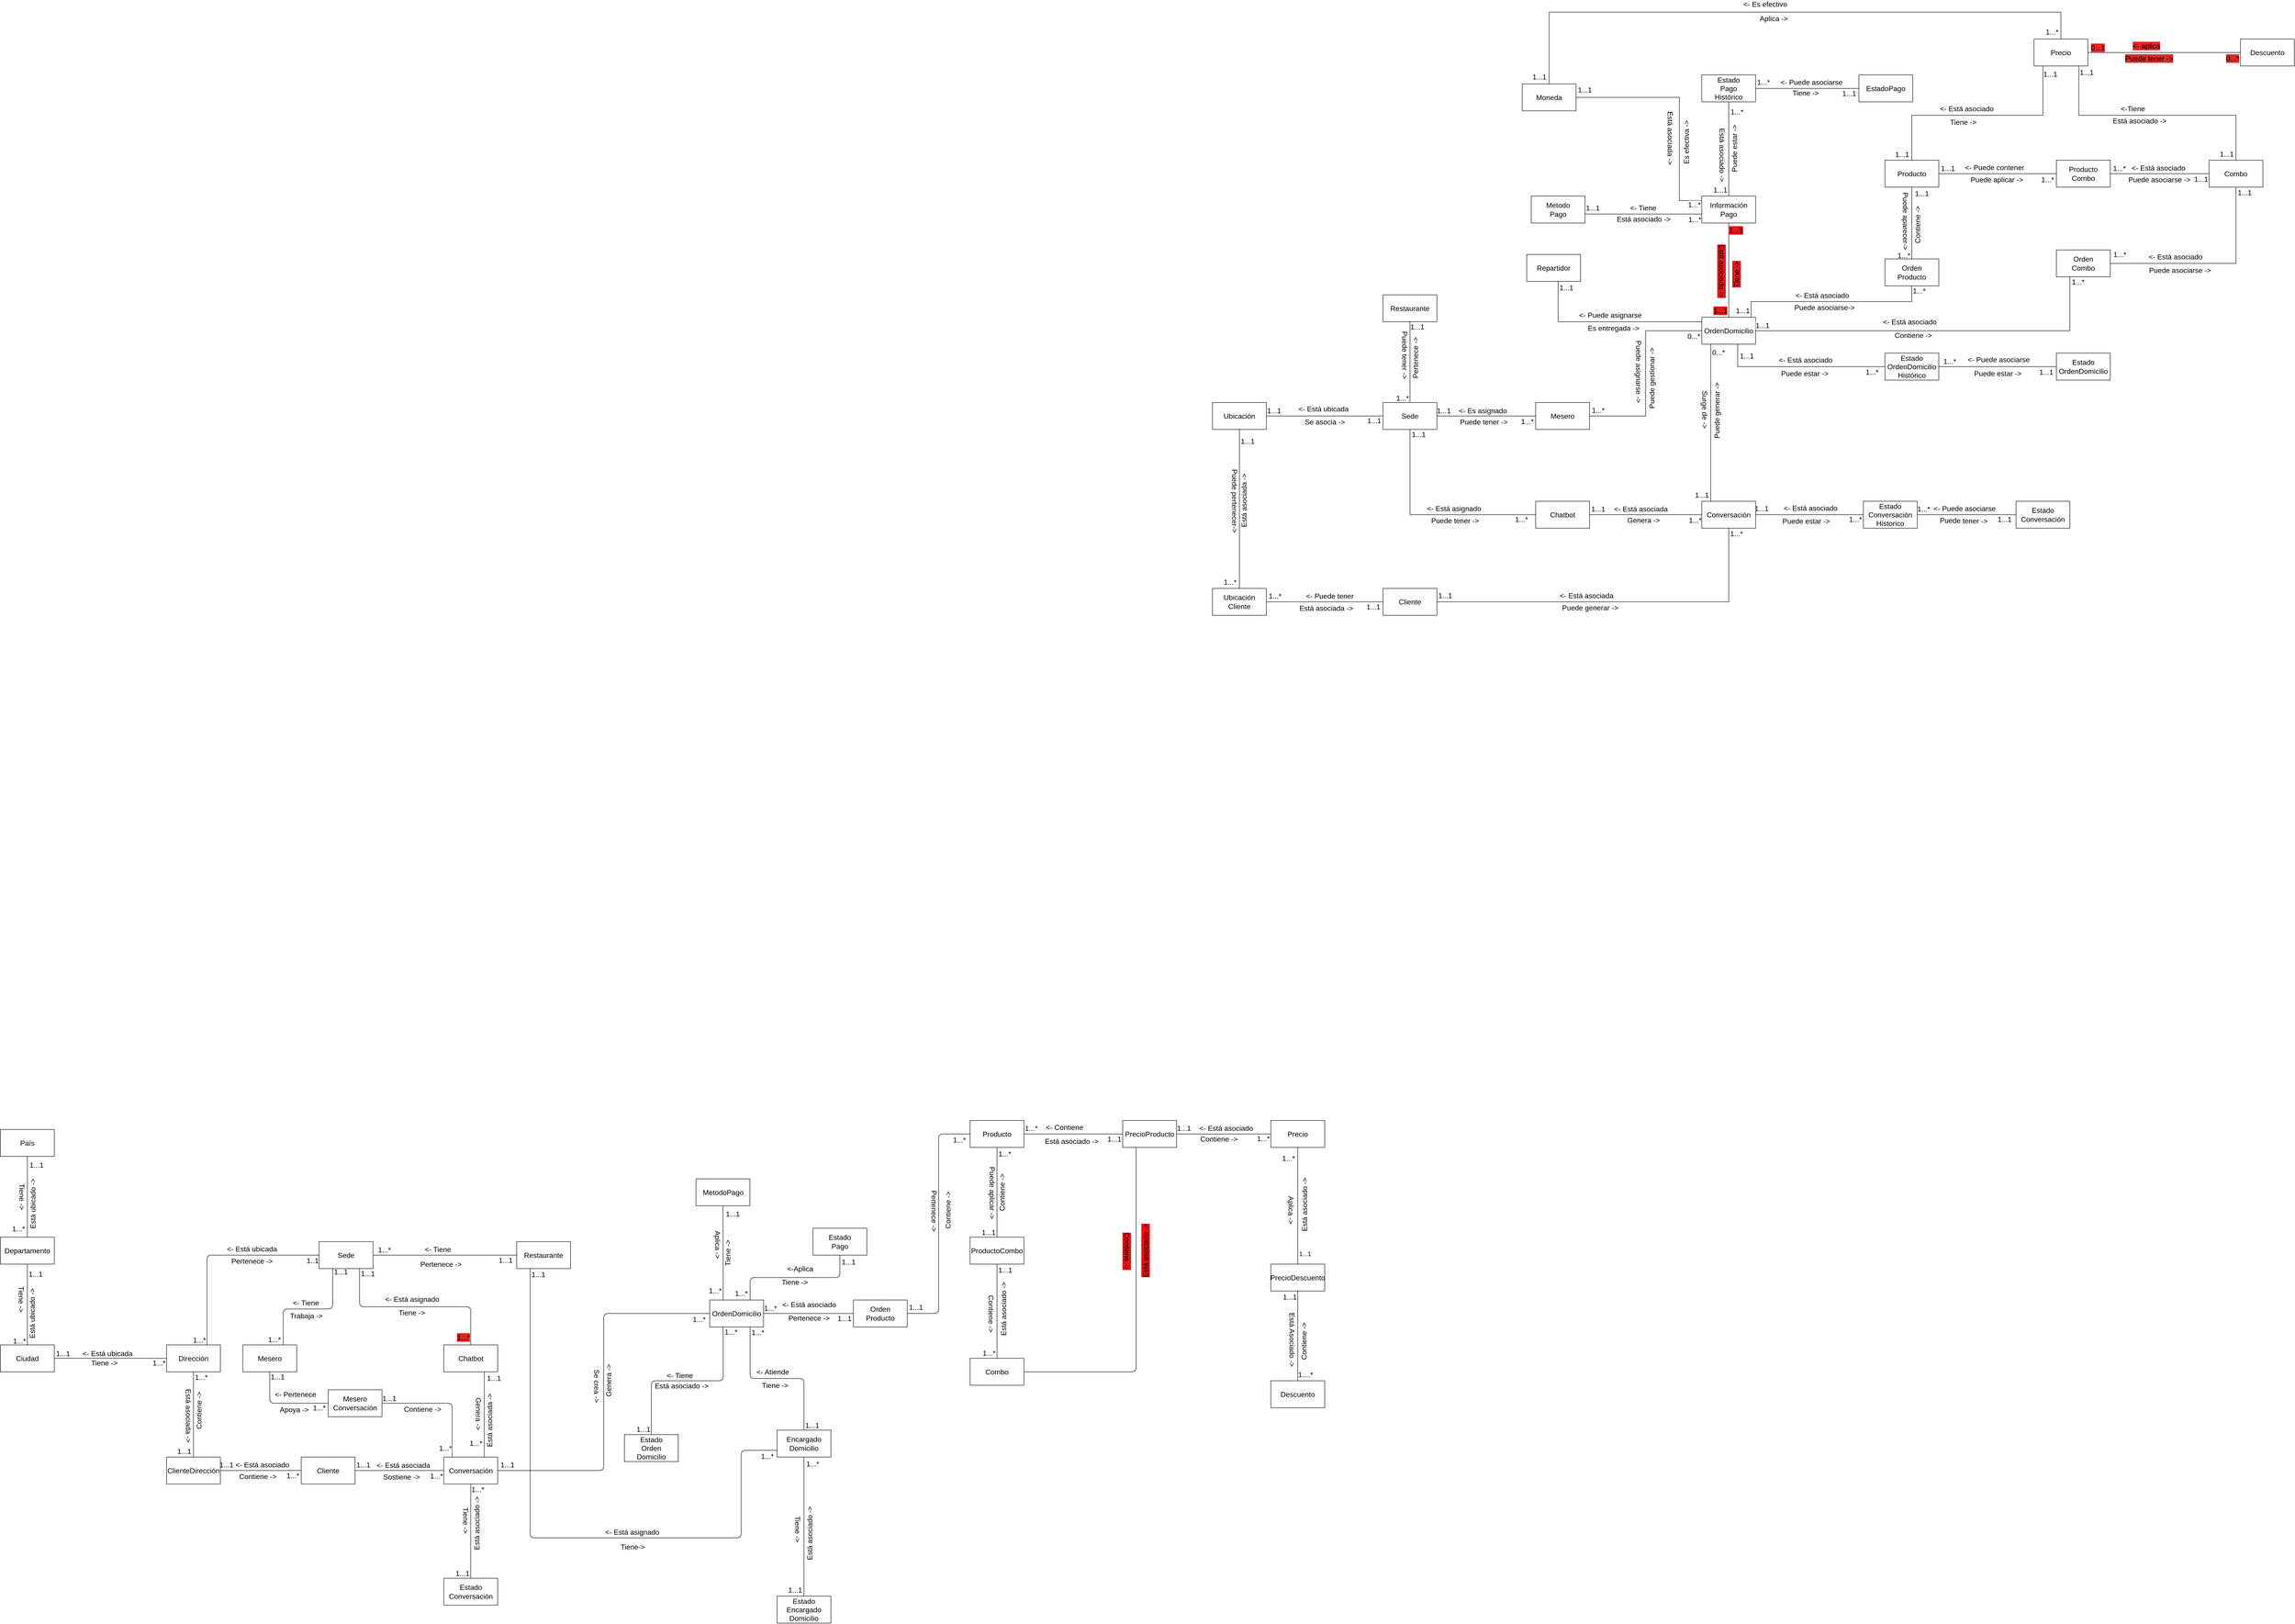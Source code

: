 <mxfile version="22.1.11" type="github">
  <diagram name="Page-1" id="NkErBesChHYELatjx9cA">
    <mxGraphModel dx="6200" dy="4434" grid="1" gridSize="10" guides="1" tooltips="1" connect="1" arrows="1" fold="1" page="0" pageScale="1" pageWidth="827" pageHeight="1169" background="none" math="0" shadow="0">
      <root>
        <mxCell id="0" />
        <mxCell id="1" parent="0" />
        <mxCell id="g8qL45Y0jMmP9_cqUpAv-6" value="" style="edgeStyle=orthogonalEdgeStyle;orthogonalLoop=1;jettySize=auto;html=1;fontSize=12;startSize=8;endSize=8;endArrow=none;endFill=0;rounded=0;exitX=0;exitY=0.5;exitDx=0;exitDy=0;" parent="1" source="g8qL45Y0jMmP9_cqUpAv-2" target="g8qL45Y0jMmP9_cqUpAv-5" edge="1">
          <mxGeometry relative="1" as="geometry">
            <mxPoint x="-2600" y="430" as="sourcePoint" />
          </mxGeometry>
        </mxCell>
        <mxCell id="g8qL45Y0jMmP9_cqUpAv-19" value="&amp;lt;- Está ubicada" style="edgeLabel;html=1;align=center;verticalAlign=middle;resizable=0;points=[];fontSize=16;rounded=0;" parent="g8qL45Y0jMmP9_cqUpAv-6" vertex="1" connectable="0">
          <mxGeometry x="0.224" y="3" relative="1" as="geometry">
            <mxPoint x="21" y="-14" as="offset" />
          </mxGeometry>
        </mxCell>
        <mxCell id="g8qL45Y0jMmP9_cqUpAv-20" value="1...1" style="edgeLabel;html=1;align=center;verticalAlign=middle;resizable=0;points=[];fontSize=16;rounded=0;" parent="g8qL45Y0jMmP9_cqUpAv-6" vertex="1" connectable="0">
          <mxGeometry x="0.85" y="-3" relative="1" as="geometry">
            <mxPoint y="-8" as="offset" />
          </mxGeometry>
        </mxCell>
        <mxCell id="g8qL45Y0jMmP9_cqUpAv-21" value="Tiene -&amp;gt;" style="edgeLabel;html=1;align=center;verticalAlign=middle;resizable=0;points=[];fontSize=16;rounded=0;" parent="g8qL45Y0jMmP9_cqUpAv-6" vertex="1" connectable="0">
          <mxGeometry x="0.116" relative="1" as="geometry">
            <mxPoint y="10" as="offset" />
          </mxGeometry>
        </mxCell>
        <mxCell id="g8qL45Y0jMmP9_cqUpAv-22" value="1...*" style="edgeLabel;html=1;align=center;verticalAlign=middle;resizable=0;points=[];fontSize=16;rounded=0;" parent="g8qL45Y0jMmP9_cqUpAv-6" vertex="1" connectable="0">
          <mxGeometry x="-0.804" y="1" relative="1" as="geometry">
            <mxPoint x="7" y="9" as="offset" />
          </mxGeometry>
        </mxCell>
        <mxCell id="g8qL45Y0jMmP9_cqUpAv-76" style="edgeStyle=orthogonalEdgeStyle;shape=connector;rounded=1;orthogonalLoop=1;jettySize=auto;html=1;exitX=0.75;exitY=0;exitDx=0;exitDy=0;entryX=0;entryY=0.5;entryDx=0;entryDy=0;labelBackgroundColor=default;strokeColor=default;align=center;verticalAlign=middle;fontFamily=Helvetica;fontSize=16;fontColor=default;endArrow=none;endFill=0;startSize=8;endSize=8;" parent="1" source="g8qL45Y0jMmP9_cqUpAv-2" target="g8qL45Y0jMmP9_cqUpAv-74" edge="1">
          <mxGeometry relative="1" as="geometry" />
        </mxCell>
        <mxCell id="g8qL45Y0jMmP9_cqUpAv-79" value="&amp;lt;- Está ubicada" style="edgeLabel;html=1;align=center;verticalAlign=middle;resizable=0;points=[];fontSize=16;fontFamily=Helvetica;fontColor=default;" parent="g8qL45Y0jMmP9_cqUpAv-76" vertex="1" connectable="0">
          <mxGeometry x="0.127" relative="1" as="geometry">
            <mxPoint x="46" y="-14" as="offset" />
          </mxGeometry>
        </mxCell>
        <mxCell id="g8qL45Y0jMmP9_cqUpAv-80" value="1...*" style="edgeLabel;html=1;align=center;verticalAlign=middle;resizable=0;points=[];fontSize=16;fontFamily=Helvetica;fontColor=default;" parent="g8qL45Y0jMmP9_cqUpAv-76" vertex="1" connectable="0">
          <mxGeometry x="-0.947" y="3" relative="1" as="geometry">
            <mxPoint x="-14" y="1" as="offset" />
          </mxGeometry>
        </mxCell>
        <mxCell id="g8qL45Y0jMmP9_cqUpAv-81" value="Pertenece -&amp;gt;" style="edgeLabel;html=1;align=center;verticalAlign=middle;resizable=0;points=[];fontSize=16;fontFamily=Helvetica;fontColor=default;" parent="g8qL45Y0jMmP9_cqUpAv-76" vertex="1" connectable="0">
          <mxGeometry x="-0.052" y="2" relative="1" as="geometry">
            <mxPoint x="86" y="15" as="offset" />
          </mxGeometry>
        </mxCell>
        <mxCell id="g8qL45Y0jMmP9_cqUpAv-82" value="1..1" style="edgeLabel;html=1;align=center;verticalAlign=middle;resizable=0;points=[];fontSize=16;fontFamily=Helvetica;fontColor=default;" parent="g8qL45Y0jMmP9_cqUpAv-76" vertex="1" connectable="0">
          <mxGeometry x="0.938" y="1" relative="1" as="geometry">
            <mxPoint x="-1" y="13" as="offset" />
          </mxGeometry>
        </mxCell>
        <mxCell id="g8qL45Y0jMmP9_cqUpAv-94" style="edgeStyle=orthogonalEdgeStyle;shape=connector;rounded=1;orthogonalLoop=1;jettySize=auto;html=1;exitX=0.5;exitY=1;exitDx=0;exitDy=0;entryX=0.5;entryY=0;entryDx=0;entryDy=0;labelBackgroundColor=default;strokeColor=default;align=center;verticalAlign=middle;fontFamily=Helvetica;fontSize=16;fontColor=default;endArrow=none;endFill=0;startSize=8;endSize=8;" parent="1" source="g8qL45Y0jMmP9_cqUpAv-2" target="g8qL45Y0jMmP9_cqUpAv-92" edge="1">
          <mxGeometry relative="1" as="geometry" />
        </mxCell>
        <mxCell id="g8qL45Y0jMmP9_cqUpAv-112" value="Contiene -&amp;gt;" style="edgeLabel;html=1;align=center;verticalAlign=middle;resizable=0;points=[];fontSize=16;fontFamily=Helvetica;fontColor=default;rotation=-90;" parent="g8qL45Y0jMmP9_cqUpAv-94" vertex="1" connectable="0">
          <mxGeometry x="-0.088" y="2" relative="1" as="geometry">
            <mxPoint x="10" as="offset" />
          </mxGeometry>
        </mxCell>
        <mxCell id="g8qL45Y0jMmP9_cqUpAv-113" value="1...*" style="edgeLabel;html=1;align=center;verticalAlign=middle;resizable=0;points=[];fontSize=16;fontFamily=Helvetica;fontColor=default;" parent="g8qL45Y0jMmP9_cqUpAv-94" vertex="1" connectable="0">
          <mxGeometry x="-0.867" y="-1" relative="1" as="geometry">
            <mxPoint x="18" y="-1" as="offset" />
          </mxGeometry>
        </mxCell>
        <mxCell id="g8qL45Y0jMmP9_cqUpAv-114" value="Está asociada -&amp;gt;" style="edgeLabel;html=1;align=center;verticalAlign=middle;resizable=0;points=[];fontSize=16;fontFamily=Helvetica;fontColor=default;rotation=90;" parent="g8qL45Y0jMmP9_cqUpAv-94" vertex="1" connectable="0">
          <mxGeometry x="0.021" y="-1" relative="1" as="geometry">
            <mxPoint x="-10" as="offset" />
          </mxGeometry>
        </mxCell>
        <mxCell id="g8qL45Y0jMmP9_cqUpAv-115" value="1...1" style="edgeLabel;html=1;align=center;verticalAlign=middle;resizable=0;points=[];fontSize=16;fontFamily=Helvetica;fontColor=default;" parent="g8qL45Y0jMmP9_cqUpAv-94" vertex="1" connectable="0">
          <mxGeometry x="0.832" y="1" relative="1" as="geometry">
            <mxPoint x="-22" y="3" as="offset" />
          </mxGeometry>
        </mxCell>
        <mxCell id="g8qL45Y0jMmP9_cqUpAv-2" value="Dirección" style="rounded=0;whiteSpace=wrap;html=1;fontSize=16;" parent="1" vertex="1">
          <mxGeometry x="-2580" y="400" width="120" height="60" as="geometry" />
        </mxCell>
        <mxCell id="g8qL45Y0jMmP9_cqUpAv-8" value="" style="edgeStyle=orthogonalEdgeStyle;orthogonalLoop=1;jettySize=auto;html=1;fontSize=12;startSize=8;endSize=8;endArrow=none;endFill=0;rounded=0;" parent="1" source="g8qL45Y0jMmP9_cqUpAv-5" target="g8qL45Y0jMmP9_cqUpAv-7" edge="1">
          <mxGeometry relative="1" as="geometry" />
        </mxCell>
        <mxCell id="g8qL45Y0jMmP9_cqUpAv-15" value="1...1" style="edgeLabel;html=1;align=center;verticalAlign=middle;resizable=0;points=[];fontSize=16;rounded=0;" parent="g8qL45Y0jMmP9_cqUpAv-8" vertex="1" connectable="0">
          <mxGeometry x="0.637" y="1" relative="1" as="geometry">
            <mxPoint x="19" y="-11" as="offset" />
          </mxGeometry>
        </mxCell>
        <mxCell id="g8qL45Y0jMmP9_cqUpAv-16" value="1...*" style="edgeLabel;html=1;align=center;verticalAlign=middle;resizable=0;points=[];fontSize=16;rounded=0;" parent="g8qL45Y0jMmP9_cqUpAv-8" vertex="1" connectable="0">
          <mxGeometry x="-0.63" y="-1" relative="1" as="geometry">
            <mxPoint x="-19" y="24" as="offset" />
          </mxGeometry>
        </mxCell>
        <mxCell id="g8qL45Y0jMmP9_cqUpAv-17" value="Tiene -&amp;gt;" style="edgeLabel;html=1;align=center;verticalAlign=middle;resizable=0;points=[];fontSize=16;rotation=90;rounded=0;" parent="g8qL45Y0jMmP9_cqUpAv-8" vertex="1" connectable="0">
          <mxGeometry x="0.137" y="-3" relative="1" as="geometry">
            <mxPoint x="-16" as="offset" />
          </mxGeometry>
        </mxCell>
        <mxCell id="g8qL45Y0jMmP9_cqUpAv-18" value="Está ubicado -&amp;gt;" style="edgeLabel;html=1;align=center;verticalAlign=middle;resizable=0;points=[];fontSize=16;rotation=-90;rounded=0;" parent="g8qL45Y0jMmP9_cqUpAv-8" vertex="1" connectable="0">
          <mxGeometry x="0.124" y="-3" relative="1" as="geometry">
            <mxPoint x="7" y="31" as="offset" />
          </mxGeometry>
        </mxCell>
        <mxCell id="g8qL45Y0jMmP9_cqUpAv-5" value="Ciudad" style="whiteSpace=wrap;html=1;fontSize=16;rounded=0;" parent="1" vertex="1">
          <mxGeometry x="-2950" y="400" width="120" height="60" as="geometry" />
        </mxCell>
        <mxCell id="g8qL45Y0jMmP9_cqUpAv-10" value="" style="edgeStyle=orthogonalEdgeStyle;orthogonalLoop=1;jettySize=auto;html=1;fontSize=12;startSize=8;endSize=8;endArrow=none;endFill=0;rounded=0;" parent="1" source="g8qL45Y0jMmP9_cqUpAv-7" target="g8qL45Y0jMmP9_cqUpAv-9" edge="1">
          <mxGeometry relative="1" as="geometry" />
        </mxCell>
        <mxCell id="g8qL45Y0jMmP9_cqUpAv-11" value="1...1" style="edgeLabel;html=1;align=center;verticalAlign=middle;resizable=0;points=[];fontSize=16;rounded=0;" parent="g8qL45Y0jMmP9_cqUpAv-10" vertex="1" connectable="0">
          <mxGeometry x="0.787" y="-2" relative="1" as="geometry">
            <mxPoint x="18" as="offset" />
          </mxGeometry>
        </mxCell>
        <mxCell id="g8qL45Y0jMmP9_cqUpAv-12" value="1...*" style="edgeLabel;html=1;align=center;verticalAlign=middle;resizable=0;points=[];fontSize=16;rounded=0;" parent="g8qL45Y0jMmP9_cqUpAv-10" vertex="1" connectable="0">
          <mxGeometry x="-0.713" y="1" relative="1" as="geometry">
            <mxPoint x="-19" y="7" as="offset" />
          </mxGeometry>
        </mxCell>
        <mxCell id="g8qL45Y0jMmP9_cqUpAv-13" value="Tiene -&amp;gt;" style="edgeLabel;html=1;align=center;verticalAlign=middle;resizable=0;points=[];fontSize=16;rotation=90;rounded=0;" parent="g8qL45Y0jMmP9_cqUpAv-10" vertex="1" connectable="0">
          <mxGeometry x="0.077" y="1" relative="1" as="geometry">
            <mxPoint x="-11" y="6" as="offset" />
          </mxGeometry>
        </mxCell>
        <mxCell id="g8qL45Y0jMmP9_cqUpAv-14" value="Está ubicado -&amp;gt;" style="edgeLabel;html=1;align=center;verticalAlign=middle;resizable=0;points=[];fontSize=16;rotation=-90;rounded=0;" parent="g8qL45Y0jMmP9_cqUpAv-10" vertex="1" connectable="0">
          <mxGeometry x="-0.573" y="2" relative="1" as="geometry">
            <mxPoint x="14" y="-36" as="offset" />
          </mxGeometry>
        </mxCell>
        <mxCell id="g8qL45Y0jMmP9_cqUpAv-7" value="Departamento" style="whiteSpace=wrap;html=1;fontSize=16;rounded=0;" parent="1" vertex="1">
          <mxGeometry x="-2950" y="160" width="120" height="60" as="geometry" />
        </mxCell>
        <mxCell id="g8qL45Y0jMmP9_cqUpAv-9" value="País" style="whiteSpace=wrap;html=1;fontSize=16;rounded=0;" parent="1" vertex="1">
          <mxGeometry x="-2950" y="-80" width="120" height="60" as="geometry" />
        </mxCell>
        <mxCell id="g8qL45Y0jMmP9_cqUpAv-25" value="" style="edgeStyle=orthogonalEdgeStyle;orthogonalLoop=1;jettySize=auto;html=1;fontSize=12;startSize=8;endSize=8;rounded=0;endArrow=none;endFill=0;" parent="1" source="g8qL45Y0jMmP9_cqUpAv-23" target="g8qL45Y0jMmP9_cqUpAv-24" edge="1">
          <mxGeometry relative="1" as="geometry" />
        </mxCell>
        <mxCell id="g8qL45Y0jMmP9_cqUpAv-33" value="Está asociado -&amp;gt;" style="edgeLabel;html=1;align=center;verticalAlign=middle;resizable=0;points=[];fontSize=16;fontFamily=Helvetica;fontColor=default;rounded=0;" parent="g8qL45Y0jMmP9_cqUpAv-25" vertex="1" connectable="0">
          <mxGeometry x="-0.073" y="-3" relative="1" as="geometry">
            <mxPoint x="4" y="13" as="offset" />
          </mxGeometry>
        </mxCell>
        <mxCell id="g8qL45Y0jMmP9_cqUpAv-34" value="&amp;lt;- Contiene" style="edgeLabel;html=1;align=center;verticalAlign=middle;resizable=0;points=[];fontSize=16;fontFamily=Helvetica;fontColor=default;rounded=0;" parent="g8qL45Y0jMmP9_cqUpAv-25" vertex="1" connectable="0">
          <mxGeometry x="-0.441" relative="1" as="geometry">
            <mxPoint x="28" y="-15" as="offset" />
          </mxGeometry>
        </mxCell>
        <mxCell id="g8qL45Y0jMmP9_cqUpAv-35" value="1...*" style="edgeLabel;html=1;align=center;verticalAlign=middle;resizable=0;points=[];fontSize=16;fontFamily=Helvetica;fontColor=default;rounded=0;" parent="g8qL45Y0jMmP9_cqUpAv-25" vertex="1" connectable="0">
          <mxGeometry x="-0.902" y="2" relative="1" as="geometry">
            <mxPoint x="5" y="-11" as="offset" />
          </mxGeometry>
        </mxCell>
        <mxCell id="g8qL45Y0jMmP9_cqUpAv-36" value="1...1" style="edgeLabel;html=1;align=center;verticalAlign=middle;resizable=0;points=[];fontSize=16;fontFamily=Helvetica;fontColor=default;rounded=0;" parent="g8qL45Y0jMmP9_cqUpAv-25" vertex="1" connectable="0">
          <mxGeometry x="0.85" y="1" relative="1" as="geometry">
            <mxPoint x="-3" y="12" as="offset" />
          </mxGeometry>
        </mxCell>
        <mxCell id="g8qL45Y0jMmP9_cqUpAv-59" value="" style="edgeStyle=orthogonalEdgeStyle;shape=connector;rounded=1;orthogonalLoop=1;jettySize=auto;html=1;labelBackgroundColor=default;strokeColor=default;align=center;verticalAlign=middle;fontFamily=Helvetica;fontSize=16;fontColor=default;endArrow=none;endFill=0;startSize=8;endSize=8;" parent="1" source="g8qL45Y0jMmP9_cqUpAv-23" target="g8qL45Y0jMmP9_cqUpAv-58" edge="1">
          <mxGeometry relative="1" as="geometry" />
        </mxCell>
        <mxCell id="g8qL45Y0jMmP9_cqUpAv-62" value="Puede aplicar -&amp;gt;" style="edgeLabel;html=1;align=center;verticalAlign=middle;resizable=0;points=[];fontSize=16;fontFamily=Helvetica;fontColor=default;rotation=90;" parent="g8qL45Y0jMmP9_cqUpAv-59" vertex="1" connectable="0">
          <mxGeometry x="-0.124" y="-1" relative="1" as="geometry">
            <mxPoint x="-9" y="13" as="offset" />
          </mxGeometry>
        </mxCell>
        <mxCell id="g8qL45Y0jMmP9_cqUpAv-63" value="Contiene -&amp;gt;" style="edgeLabel;html=1;align=center;verticalAlign=middle;resizable=0;points=[];fontSize=16;fontFamily=Helvetica;fontColor=default;rotation=-90;" parent="g8qL45Y0jMmP9_cqUpAv-59" vertex="1" connectable="0">
          <mxGeometry x="0.737" y="1" relative="1" as="geometry">
            <mxPoint x="10" y="-73" as="offset" />
          </mxGeometry>
        </mxCell>
        <mxCell id="g8qL45Y0jMmP9_cqUpAv-64" value="1...*" style="edgeLabel;html=1;align=center;verticalAlign=middle;resizable=0;points=[];fontSize=16;fontFamily=Helvetica;fontColor=default;" parent="g8qL45Y0jMmP9_cqUpAv-59" vertex="1" connectable="0">
          <mxGeometry x="-0.872" y="2" relative="1" as="geometry">
            <mxPoint x="15" y="1" as="offset" />
          </mxGeometry>
        </mxCell>
        <mxCell id="g8qL45Y0jMmP9_cqUpAv-65" value="1...1" style="edgeLabel;html=1;align=center;verticalAlign=middle;resizable=0;points=[];fontSize=16;fontFamily=Helvetica;fontColor=default;" parent="g8qL45Y0jMmP9_cqUpAv-59" vertex="1" connectable="0">
          <mxGeometry x="0.82" y="-2" relative="1" as="geometry">
            <mxPoint x="-17" y="7" as="offset" />
          </mxGeometry>
        </mxCell>
        <mxCell id="g8qL45Y0jMmP9_cqUpAv-23" value="Producto" style="rounded=0;whiteSpace=wrap;html=1;fontSize=16;" parent="1" vertex="1">
          <mxGeometry x="-790" y="-100" width="120" height="60" as="geometry" />
        </mxCell>
        <mxCell id="g8qL45Y0jMmP9_cqUpAv-27" value="" style="edgeStyle=orthogonalEdgeStyle;orthogonalLoop=1;jettySize=auto;html=1;fontSize=12;startSize=8;endSize=8;rounded=0;endArrow=none;endFill=0;" parent="1" source="g8qL45Y0jMmP9_cqUpAv-24" target="g8qL45Y0jMmP9_cqUpAv-26" edge="1">
          <mxGeometry relative="1" as="geometry" />
        </mxCell>
        <mxCell id="g8qL45Y0jMmP9_cqUpAv-37" value="&amp;lt;- Está asociado" style="edgeLabel;html=1;align=center;verticalAlign=middle;resizable=0;points=[];fontSize=16;fontFamily=Helvetica;fontColor=default;rounded=0;" parent="g8qL45Y0jMmP9_cqUpAv-27" vertex="1" connectable="0">
          <mxGeometry x="-0.082" y="-2" relative="1" as="geometry">
            <mxPoint x="13" y="-15" as="offset" />
          </mxGeometry>
        </mxCell>
        <mxCell id="g8qL45Y0jMmP9_cqUpAv-38" value="Contiene -&amp;gt;" style="edgeLabel;html=1;align=center;verticalAlign=middle;resizable=0;points=[];fontSize=16;fontFamily=Helvetica;fontColor=default;rounded=0;" parent="g8qL45Y0jMmP9_cqUpAv-27" vertex="1" connectable="0">
          <mxGeometry x="-0.15" y="-2" relative="1" as="geometry">
            <mxPoint x="4" y="9" as="offset" />
          </mxGeometry>
        </mxCell>
        <mxCell id="g8qL45Y0jMmP9_cqUpAv-39" value="1...1" style="edgeLabel;html=1;align=center;verticalAlign=middle;resizable=0;points=[];fontSize=16;fontFamily=Helvetica;fontColor=default;rounded=0;" parent="g8qL45Y0jMmP9_cqUpAv-27" vertex="1" connectable="0">
          <mxGeometry x="-0.871" y="-1" relative="1" as="geometry">
            <mxPoint x="2" y="-14" as="offset" />
          </mxGeometry>
        </mxCell>
        <mxCell id="g8qL45Y0jMmP9_cqUpAv-40" value="1...*" style="edgeLabel;html=1;align=center;verticalAlign=middle;resizable=0;points=[];fontSize=16;fontFamily=Helvetica;fontColor=default;rounded=0;" parent="g8qL45Y0jMmP9_cqUpAv-27" vertex="1" connectable="0">
          <mxGeometry x="0.903" relative="1" as="geometry">
            <mxPoint x="-7" y="10" as="offset" />
          </mxGeometry>
        </mxCell>
        <mxCell id="g8qL45Y0jMmP9_cqUpAv-24" value="PrecioProducto" style="whiteSpace=wrap;html=1;fontSize=16;rounded=0;" parent="1" vertex="1">
          <mxGeometry x="-450" y="-100" width="120" height="60" as="geometry" />
        </mxCell>
        <mxCell id="g8qL45Y0jMmP9_cqUpAv-42" value="" style="edgeStyle=orthogonalEdgeStyle;orthogonalLoop=1;jettySize=auto;html=1;fontSize=12;startSize=8;endSize=8;endArrow=none;endFill=0;exitX=0.5;exitY=1;exitDx=0;exitDy=0;" parent="1" source="g8qL45Y0jMmP9_cqUpAv-26" target="g8qL45Y0jMmP9_cqUpAv-41" edge="1">
          <mxGeometry relative="1" as="geometry" />
        </mxCell>
        <mxCell id="g8qL45Y0jMmP9_cqUpAv-45" value="Está asociado -&amp;gt;&lt;br&gt;" style="edgeLabel;html=1;align=center;verticalAlign=middle;resizable=0;points=[];fontSize=16;fontFamily=Helvetica;fontColor=default;rotation=-90;" parent="g8qL45Y0jMmP9_cqUpAv-42" vertex="1" connectable="0">
          <mxGeometry x="-0.01" y="-1" relative="1" as="geometry">
            <mxPoint x="16" y="-1" as="offset" />
          </mxGeometry>
        </mxCell>
        <mxCell id="g8qL45Y0jMmP9_cqUpAv-47" value="1...1" style="edgeLabel;html=1;align=center;verticalAlign=middle;resizable=0;points=[];fontSize=14;fontFamily=Helvetica;fontColor=default;" parent="g8qL45Y0jMmP9_cqUpAv-42" vertex="1" connectable="0">
          <mxGeometry x="0.824" y="-2" relative="1" as="geometry">
            <mxPoint x="18" as="offset" />
          </mxGeometry>
        </mxCell>
        <mxCell id="g8qL45Y0jMmP9_cqUpAv-48" value="Aplica -&gt;" style="edgeLabel;align=center;verticalAlign=middle;resizable=0;points=[];fontSize=16;fontFamily=Helvetica;fontColor=default;rotation=90;" parent="g8qL45Y0jMmP9_cqUpAv-42" vertex="1" connectable="0">
          <mxGeometry x="0.272" y="2" relative="1" as="geometry">
            <mxPoint x="-16" y="-26" as="offset" />
          </mxGeometry>
        </mxCell>
        <mxCell id="g8qL45Y0jMmP9_cqUpAv-49" value="1...*" style="edgeLabel;html=1;align=center;verticalAlign=middle;resizable=0;points=[];fontSize=16;fontFamily=Helvetica;fontColor=default;" parent="g8qL45Y0jMmP9_cqUpAv-42" vertex="1" connectable="0">
          <mxGeometry x="-0.828" y="-1" relative="1" as="geometry">
            <mxPoint x="-20" y="1" as="offset" />
          </mxGeometry>
        </mxCell>
        <mxCell id="g8qL45Y0jMmP9_cqUpAv-26" value="Precio" style="whiteSpace=wrap;html=1;fontSize=16;rounded=0;" parent="1" vertex="1">
          <mxGeometry x="-120" y="-100" width="120" height="60" as="geometry" />
        </mxCell>
        <mxCell id="g8qL45Y0jMmP9_cqUpAv-53" value="" style="edgeStyle=orthogonalEdgeStyle;shape=connector;rounded=1;orthogonalLoop=1;jettySize=auto;html=1;labelBackgroundColor=default;strokeColor=default;align=center;verticalAlign=middle;fontFamily=Helvetica;fontSize=16;fontColor=default;endArrow=none;endFill=0;startSize=8;endSize=8;" parent="1" source="g8qL45Y0jMmP9_cqUpAv-41" target="g8qL45Y0jMmP9_cqUpAv-52" edge="1">
          <mxGeometry relative="1" as="geometry" />
        </mxCell>
        <mxCell id="g8qL45Y0jMmP9_cqUpAv-54" value="Está Asociado -&amp;gt;" style="edgeLabel;html=1;align=center;verticalAlign=middle;resizable=0;points=[];fontSize=16;fontFamily=Helvetica;fontColor=default;rotation=90;" parent="g8qL45Y0jMmP9_cqUpAv-53" vertex="1" connectable="0">
          <mxGeometry x="0.043" y="-1" relative="1" as="geometry">
            <mxPoint x="-11" y="3" as="offset" />
          </mxGeometry>
        </mxCell>
        <mxCell id="g8qL45Y0jMmP9_cqUpAv-55" value="Contiene -&amp;gt;" style="edgeLabel;html=1;align=center;verticalAlign=middle;resizable=0;points=[];fontSize=16;fontFamily=Helvetica;fontColor=default;rotation=-90;" parent="g8qL45Y0jMmP9_cqUpAv-53" vertex="1" connectable="0">
          <mxGeometry x="0.068" y="-3" relative="1" as="geometry">
            <mxPoint x="16" y="5" as="offset" />
          </mxGeometry>
        </mxCell>
        <mxCell id="g8qL45Y0jMmP9_cqUpAv-56" value="1...1" style="edgeLabel;html=1;align=center;verticalAlign=middle;resizable=0;points=[];fontSize=16;fontFamily=Helvetica;fontColor=default;" parent="g8qL45Y0jMmP9_cqUpAv-53" vertex="1" connectable="0">
          <mxGeometry x="-0.873" y="3" relative="1" as="geometry">
            <mxPoint x="-21" as="offset" />
          </mxGeometry>
        </mxCell>
        <mxCell id="g8qL45Y0jMmP9_cqUpAv-57" value="1....*" style="edgeLabel;html=1;align=center;verticalAlign=middle;resizable=0;points=[];fontSize=16;fontFamily=Helvetica;fontColor=default;" parent="g8qL45Y0jMmP9_cqUpAv-53" vertex="1" connectable="0">
          <mxGeometry x="0.86" y="-2" relative="1" as="geometry">
            <mxPoint x="19" as="offset" />
          </mxGeometry>
        </mxCell>
        <mxCell id="g8qL45Y0jMmP9_cqUpAv-41" value="PrecioDescuento" style="whiteSpace=wrap;html=1;fontSize=16;rounded=0;" parent="1" vertex="1">
          <mxGeometry x="-120" y="220" width="120" height="60" as="geometry" />
        </mxCell>
        <mxCell id="g8qL45Y0jMmP9_cqUpAv-52" value="Descuento" style="whiteSpace=wrap;html=1;fontSize=16;rounded=0;" parent="1" vertex="1">
          <mxGeometry x="-120" y="480" width="120" height="60" as="geometry" />
        </mxCell>
        <mxCell id="g8qL45Y0jMmP9_cqUpAv-61" value="" style="edgeStyle=orthogonalEdgeStyle;shape=connector;rounded=1;orthogonalLoop=1;jettySize=auto;html=1;labelBackgroundColor=default;strokeColor=default;align=center;verticalAlign=middle;fontFamily=Helvetica;fontSize=16;fontColor=default;endArrow=none;endFill=0;startSize=8;endSize=8;" parent="1" source="g8qL45Y0jMmP9_cqUpAv-58" target="g8qL45Y0jMmP9_cqUpAv-60" edge="1">
          <mxGeometry relative="1" as="geometry" />
        </mxCell>
        <mxCell id="g8qL45Y0jMmP9_cqUpAv-66" value="Está asociado -&amp;gt;" style="edgeLabel;html=1;align=center;verticalAlign=middle;resizable=0;points=[];fontSize=16;fontFamily=Helvetica;fontColor=default;rotation=-90;" parent="g8qL45Y0jMmP9_cqUpAv-61" vertex="1" connectable="0">
          <mxGeometry x="-0.227" y="-1" relative="1" as="geometry">
            <mxPoint x="15" y="19" as="offset" />
          </mxGeometry>
        </mxCell>
        <mxCell id="g8qL45Y0jMmP9_cqUpAv-67" value="1...1" style="edgeLabel;html=1;align=center;verticalAlign=middle;resizable=0;points=[];fontSize=16;fontFamily=Helvetica;fontColor=default;" parent="g8qL45Y0jMmP9_cqUpAv-61" vertex="1" connectable="0">
          <mxGeometry x="-0.881" relative="1" as="geometry">
            <mxPoint x="18" as="offset" />
          </mxGeometry>
        </mxCell>
        <mxCell id="g8qL45Y0jMmP9_cqUpAv-68" value="Contiene -&amp;gt;" style="edgeLabel;html=1;align=center;verticalAlign=middle;resizable=0;points=[];fontSize=16;fontFamily=Helvetica;fontColor=default;rotation=90;" parent="g8qL45Y0jMmP9_cqUpAv-61" vertex="1" connectable="0">
          <mxGeometry x="0.135" y="-2" relative="1" as="geometry">
            <mxPoint x="-11" y="-9" as="offset" />
          </mxGeometry>
        </mxCell>
        <mxCell id="g8qL45Y0jMmP9_cqUpAv-69" value="1...*" style="edgeLabel;html=1;align=center;verticalAlign=middle;resizable=0;points=[];fontSize=16;fontFamily=Helvetica;fontColor=default;" parent="g8qL45Y0jMmP9_cqUpAv-61" vertex="1" connectable="0">
          <mxGeometry x="0.881" y="2" relative="1" as="geometry">
            <mxPoint x="-20" as="offset" />
          </mxGeometry>
        </mxCell>
        <mxCell id="g8qL45Y0jMmP9_cqUpAv-58" value="ProductoCombo" style="whiteSpace=wrap;html=1;fontSize=16;rounded=0;" parent="1" vertex="1">
          <mxGeometry x="-790" y="160" width="120" height="60" as="geometry" />
        </mxCell>
        <mxCell id="g8qL45Y0jMmP9_cqUpAv-70" style="edgeStyle=orthogonalEdgeStyle;shape=connector;rounded=1;orthogonalLoop=1;jettySize=auto;html=1;entryX=0.25;entryY=1;entryDx=0;entryDy=0;labelBackgroundColor=#5BCE1C;strokeColor=default;align=center;verticalAlign=middle;fontFamily=Helvetica;fontSize=16;fontColor=#E40707;endArrow=none;endFill=0;startSize=8;endSize=8;" parent="1" source="g8qL45Y0jMmP9_cqUpAv-60" target="g8qL45Y0jMmP9_cqUpAv-24" edge="1">
          <mxGeometry relative="1" as="geometry" />
        </mxCell>
        <mxCell id="g8qL45Y0jMmP9_cqUpAv-71" value="Está asociado -&amp;gt;" style="edgeLabel;html=1;align=center;verticalAlign=middle;resizable=0;points=[];fontSize=16;fontFamily=Helvetica;fontColor=default;rotation=-90;labelBackgroundColor=#ea1010;" parent="g8qL45Y0jMmP9_cqUpAv-70" vertex="1" connectable="0">
          <mxGeometry x="0.386" y="5" relative="1" as="geometry">
            <mxPoint x="25" as="offset" />
          </mxGeometry>
        </mxCell>
        <mxCell id="g8qL45Y0jMmP9_cqUpAv-72" value="Contiene -&amp;gt;" style="edgeLabel;html=1;align=center;verticalAlign=middle;resizable=0;points=[];fontSize=16;fontFamily=Helvetica;fontColor=default;rotation=90;labelBackgroundColor=#ea1010;" parent="g8qL45Y0jMmP9_cqUpAv-70" vertex="1" connectable="0">
          <mxGeometry x="0.122" y="-2" relative="1" as="geometry">
            <mxPoint x="-22" y="-99" as="offset" />
          </mxGeometry>
        </mxCell>
        <mxCell id="g8qL45Y0jMmP9_cqUpAv-60" value="Combo" style="whiteSpace=wrap;html=1;fontSize=16;rounded=0;" parent="1" vertex="1">
          <mxGeometry x="-790" y="430" width="120" height="60" as="geometry" />
        </mxCell>
        <mxCell id="g8qL45Y0jMmP9_cqUpAv-75" value="" style="edgeStyle=orthogonalEdgeStyle;shape=connector;rounded=1;orthogonalLoop=1;jettySize=auto;html=1;labelBackgroundColor=default;strokeColor=default;align=center;verticalAlign=middle;fontFamily=Helvetica;fontSize=16;fontColor=default;endArrow=none;endFill=0;startSize=8;endSize=8;" parent="1" source="g8qL45Y0jMmP9_cqUpAv-73" target="g8qL45Y0jMmP9_cqUpAv-74" edge="1">
          <mxGeometry relative="1" as="geometry" />
        </mxCell>
        <mxCell id="g8qL45Y0jMmP9_cqUpAv-87" value="&amp;lt;- Tiene" style="edgeLabel;html=1;align=center;verticalAlign=middle;resizable=0;points=[];fontSize=16;fontFamily=Helvetica;fontColor=default;" parent="g8qL45Y0jMmP9_cqUpAv-75" vertex="1" connectable="0">
          <mxGeometry x="0.132" y="2" relative="1" as="geometry">
            <mxPoint x="5" y="-15" as="offset" />
          </mxGeometry>
        </mxCell>
        <mxCell id="g8qL45Y0jMmP9_cqUpAv-88" value="1...*" style="edgeLabel;html=1;align=center;verticalAlign=middle;resizable=0;points=[];fontSize=16;fontFamily=Helvetica;fontColor=default;" parent="g8qL45Y0jMmP9_cqUpAv-75" vertex="1" connectable="0">
          <mxGeometry x="0.86" y="-3" relative="1" as="geometry">
            <mxPoint x="2" y="-9" as="offset" />
          </mxGeometry>
        </mxCell>
        <mxCell id="g8qL45Y0jMmP9_cqUpAv-89" value="1...1" style="edgeLabel;html=1;align=center;verticalAlign=middle;resizable=0;points=[];fontSize=16;fontFamily=Helvetica;fontColor=default;" parent="g8qL45Y0jMmP9_cqUpAv-75" vertex="1" connectable="0">
          <mxGeometry x="-0.854" relative="1" as="geometry">
            <mxPoint x="-2" y="11" as="offset" />
          </mxGeometry>
        </mxCell>
        <mxCell id="g8qL45Y0jMmP9_cqUpAv-90" value="Pertenece -&amp;gt;" style="edgeLabel;html=1;align=center;verticalAlign=middle;resizable=0;points=[];fontSize=16;fontFamily=Helvetica;fontColor=default;" parent="g8qL45Y0jMmP9_cqUpAv-75" vertex="1" connectable="0">
          <mxGeometry x="0.032" y="2" relative="1" as="geometry">
            <mxPoint x="-4" y="18" as="offset" />
          </mxGeometry>
        </mxCell>
        <mxCell id="g8qL45Y0jMmP9_cqUpAv-73" value="Restaurante" style="rounded=0;whiteSpace=wrap;html=1;fontFamily=Helvetica;fontSize=16;fontColor=default;" parent="1" vertex="1">
          <mxGeometry x="-1800" y="170" width="120" height="60" as="geometry" />
        </mxCell>
        <mxCell id="g8qL45Y0jMmP9_cqUpAv-78" value="" style="edgeStyle=orthogonalEdgeStyle;shape=connector;rounded=1;orthogonalLoop=1;jettySize=auto;html=1;labelBackgroundColor=default;strokeColor=default;align=center;verticalAlign=middle;fontFamily=Helvetica;fontSize=16;fontColor=default;endArrow=none;endFill=0;startSize=8;endSize=8;exitX=0.25;exitY=1;exitDx=0;exitDy=0;" parent="1" source="g8qL45Y0jMmP9_cqUpAv-74" target="g8qL45Y0jMmP9_cqUpAv-77" edge="1">
          <mxGeometry relative="1" as="geometry">
            <Array as="points">
              <mxPoint x="-2210" y="320" />
              <mxPoint x="-2320" y="320" />
            </Array>
          </mxGeometry>
        </mxCell>
        <mxCell id="g8qL45Y0jMmP9_cqUpAv-83" value="Trabaja -&amp;gt;" style="edgeLabel;html=1;align=center;verticalAlign=middle;resizable=0;points=[];fontSize=16;fontFamily=Helvetica;fontColor=default;rotation=0;" parent="g8qL45Y0jMmP9_cqUpAv-78" vertex="1" connectable="0">
          <mxGeometry x="0.147" y="3" relative="1" as="geometry">
            <mxPoint x="11" y="12" as="offset" />
          </mxGeometry>
        </mxCell>
        <mxCell id="g8qL45Y0jMmP9_cqUpAv-84" value="&amp;lt;- Tiene" style="edgeLabel;html=1;align=center;verticalAlign=middle;resizable=0;points=[];fontSize=16;fontFamily=Helvetica;fontColor=default;rotation=0;" parent="g8qL45Y0jMmP9_cqUpAv-78" vertex="1" connectable="0">
          <mxGeometry x="0.264" relative="1" as="geometry">
            <mxPoint x="27" y="-14" as="offset" />
          </mxGeometry>
        </mxCell>
        <mxCell id="g8qL45Y0jMmP9_cqUpAv-85" value="1...*" style="edgeLabel;html=1;align=center;verticalAlign=middle;resizable=0;points=[];fontSize=16;fontFamily=Helvetica;fontColor=default;" parent="g8qL45Y0jMmP9_cqUpAv-78" vertex="1" connectable="0">
          <mxGeometry x="-0.746" y="1" relative="1" as="geometry">
            <mxPoint x="-131" y="122" as="offset" />
          </mxGeometry>
        </mxCell>
        <mxCell id="g8qL45Y0jMmP9_cqUpAv-86" value="1...1" style="edgeLabel;html=1;align=center;verticalAlign=middle;resizable=0;points=[];fontSize=16;fontFamily=Helvetica;fontColor=default;" parent="g8qL45Y0jMmP9_cqUpAv-78" vertex="1" connectable="0">
          <mxGeometry x="-0.809" y="-1" relative="1" as="geometry">
            <mxPoint x="19" y="-20" as="offset" />
          </mxGeometry>
        </mxCell>
        <mxCell id="g8qL45Y0jMmP9_cqUpAv-74" value="Sede" style="whiteSpace=wrap;html=1;fontSize=16;rounded=0;" parent="1" vertex="1">
          <mxGeometry x="-2240" y="170" width="120" height="60" as="geometry" />
        </mxCell>
        <mxCell id="g8qL45Y0jMmP9_cqUpAv-142" style="edgeStyle=orthogonalEdgeStyle;shape=connector;rounded=1;orthogonalLoop=1;jettySize=auto;html=1;labelBackgroundColor=default;strokeColor=default;align=center;verticalAlign=middle;fontFamily=Helvetica;fontSize=16;fontColor=default;endArrow=none;endFill=0;startSize=8;endSize=8;entryX=0.155;entryY=-0.005;entryDx=0;entryDy=0;entryPerimeter=0;" parent="1" source="g8qL45Y0jMmP9_cqUpAv-145" target="g8qL45Y0jMmP9_cqUpAv-95" edge="1">
          <mxGeometry relative="1" as="geometry">
            <mxPoint x="-1940" y="640" as="targetPoint" />
            <Array as="points" />
          </mxGeometry>
        </mxCell>
        <mxCell id="g8qL45Y0jMmP9_cqUpAv-144" value="1...*" style="edgeLabel;html=1;align=center;verticalAlign=middle;resizable=0;points=[];fontSize=16;fontFamily=Helvetica;fontColor=default;" parent="g8qL45Y0jMmP9_cqUpAv-142" vertex="1" connectable="0">
          <mxGeometry x="0.949" relative="1" as="geometry">
            <mxPoint x="-16" y="-13" as="offset" />
          </mxGeometry>
        </mxCell>
        <mxCell id="g8qL45Y0jMmP9_cqUpAv-149" value="Contiene -&amp;gt;" style="edgeLabel;html=1;align=center;verticalAlign=middle;resizable=0;points=[];fontSize=16;fontFamily=Helvetica;fontColor=default;" parent="g8qL45Y0jMmP9_cqUpAv-142" vertex="1" connectable="0">
          <mxGeometry x="-0.604" relative="1" as="geometry">
            <mxPoint x="35" y="13" as="offset" />
          </mxGeometry>
        </mxCell>
        <mxCell id="g8qL45Y0jMmP9_cqUpAv-152" value="1...1" style="edgeLabel;html=1;align=center;verticalAlign=middle;resizable=0;points=[];fontSize=16;fontFamily=Helvetica;fontColor=default;" parent="g8qL45Y0jMmP9_cqUpAv-142" vertex="1" connectable="0">
          <mxGeometry x="-0.866" y="1" relative="1" as="geometry">
            <mxPoint x="-3" y="-10" as="offset" />
          </mxGeometry>
        </mxCell>
        <mxCell id="g8qL45Y0jMmP9_cqUpAv-77" value="Mesero" style="whiteSpace=wrap;html=1;fontSize=16;rounded=0;" parent="1" vertex="1">
          <mxGeometry x="-2410" y="400" width="120" height="60" as="geometry" />
        </mxCell>
        <mxCell id="g8qL45Y0jMmP9_cqUpAv-96" value="" style="edgeStyle=orthogonalEdgeStyle;shape=connector;rounded=1;orthogonalLoop=1;jettySize=auto;html=1;labelBackgroundColor=default;strokeColor=default;align=center;verticalAlign=middle;fontFamily=Helvetica;fontSize=16;fontColor=default;endArrow=none;endFill=0;startSize=8;endSize=8;" parent="1" source="g8qL45Y0jMmP9_cqUpAv-91" target="g8qL45Y0jMmP9_cqUpAv-95" edge="1">
          <mxGeometry relative="1" as="geometry" />
        </mxCell>
        <mxCell id="g8qL45Y0jMmP9_cqUpAv-108" value="Sostiene -&amp;gt;" style="edgeLabel;html=1;align=center;verticalAlign=middle;resizable=0;points=[];fontSize=16;fontFamily=Helvetica;fontColor=default;" parent="g8qL45Y0jMmP9_cqUpAv-96" vertex="1" connectable="0">
          <mxGeometry x="-0.031" relative="1" as="geometry">
            <mxPoint x="7" y="14" as="offset" />
          </mxGeometry>
        </mxCell>
        <mxCell id="g8qL45Y0jMmP9_cqUpAv-109" value="1...*&lt;br&gt;" style="edgeLabel;html=1;align=center;verticalAlign=middle;resizable=0;points=[];fontSize=16;fontFamily=Helvetica;fontColor=default;" parent="g8qL45Y0jMmP9_cqUpAv-96" vertex="1" connectable="0">
          <mxGeometry x="0.815" relative="1" as="geometry">
            <mxPoint x="1" y="12" as="offset" />
          </mxGeometry>
        </mxCell>
        <mxCell id="g8qL45Y0jMmP9_cqUpAv-110" value="&amp;lt;- Está asociada" style="edgeLabel;html=1;align=center;verticalAlign=middle;resizable=0;points=[];fontSize=16;fontFamily=Helvetica;fontColor=default;" parent="g8qL45Y0jMmP9_cqUpAv-96" vertex="1" connectable="0">
          <mxGeometry x="-0.089" y="1" relative="1" as="geometry">
            <mxPoint x="17" y="-11" as="offset" />
          </mxGeometry>
        </mxCell>
        <mxCell id="g8qL45Y0jMmP9_cqUpAv-111" value="1...1" style="edgeLabel;html=1;align=center;verticalAlign=middle;resizable=0;points=[];fontSize=16;fontFamily=Helvetica;fontColor=default;" parent="g8qL45Y0jMmP9_cqUpAv-96" vertex="1" connectable="0">
          <mxGeometry x="-0.898" y="3" relative="1" as="geometry">
            <mxPoint x="8" y="-10" as="offset" />
          </mxGeometry>
        </mxCell>
        <mxCell id="g8qL45Y0jMmP9_cqUpAv-91" value="Cliente" style="rounded=0;whiteSpace=wrap;html=1;fontFamily=Helvetica;fontSize=16;fontColor=default;" parent="1" vertex="1">
          <mxGeometry x="-2280" y="650" width="120" height="60" as="geometry" />
        </mxCell>
        <mxCell id="g8qL45Y0jMmP9_cqUpAv-93" style="edgeStyle=orthogonalEdgeStyle;shape=connector;rounded=1;orthogonalLoop=1;jettySize=auto;html=1;exitX=1;exitY=0.5;exitDx=0;exitDy=0;entryX=0;entryY=0.5;entryDx=0;entryDy=0;labelBackgroundColor=default;strokeColor=default;align=center;verticalAlign=middle;fontFamily=Helvetica;fontSize=16;fontColor=default;endArrow=none;endFill=0;startSize=8;endSize=8;" parent="1" source="g8qL45Y0jMmP9_cqUpAv-92" target="g8qL45Y0jMmP9_cqUpAv-91" edge="1">
          <mxGeometry relative="1" as="geometry" />
        </mxCell>
        <mxCell id="g8qL45Y0jMmP9_cqUpAv-116" value="Contiene -&amp;gt;" style="edgeLabel;html=1;align=center;verticalAlign=middle;resizable=0;points=[];fontSize=16;fontFamily=Helvetica;fontColor=default;" parent="g8qL45Y0jMmP9_cqUpAv-93" vertex="1" connectable="0">
          <mxGeometry x="-0.08" y="1" relative="1" as="geometry">
            <mxPoint y="14" as="offset" />
          </mxGeometry>
        </mxCell>
        <mxCell id="g8qL45Y0jMmP9_cqUpAv-117" value="&amp;lt;- Está asociado" style="edgeLabel;html=1;align=center;verticalAlign=middle;resizable=0;points=[];fontSize=16;fontFamily=Helvetica;fontColor=default;" parent="g8qL45Y0jMmP9_cqUpAv-93" vertex="1" connectable="0">
          <mxGeometry x="0.031" y="3" relative="1" as="geometry">
            <mxPoint y="-10" as="offset" />
          </mxGeometry>
        </mxCell>
        <mxCell id="g8qL45Y0jMmP9_cqUpAv-118" value="1...1" style="edgeLabel;html=1;align=center;verticalAlign=middle;resizable=0;points=[];fontSize=16;fontFamily=Helvetica;fontColor=default;" parent="g8qL45Y0jMmP9_cqUpAv-93" vertex="1" connectable="0">
          <mxGeometry x="-0.858" y="4" relative="1" as="geometry">
            <mxPoint y="-9" as="offset" />
          </mxGeometry>
        </mxCell>
        <mxCell id="g8qL45Y0jMmP9_cqUpAv-119" value="1...*" style="edgeLabel;html=1;align=center;verticalAlign=middle;resizable=0;points=[];fontSize=16;fontFamily=Helvetica;fontColor=default;" parent="g8qL45Y0jMmP9_cqUpAv-93" vertex="1" connectable="0">
          <mxGeometry x="0.831" y="2" relative="1" as="geometry">
            <mxPoint x="-4" y="13" as="offset" />
          </mxGeometry>
        </mxCell>
        <mxCell id="g8qL45Y0jMmP9_cqUpAv-92" value="ClienteDirección" style="rounded=0;whiteSpace=wrap;html=1;fontFamily=Helvetica;fontSize=16;fontColor=default;" parent="1" vertex="1">
          <mxGeometry x="-2580" y="650" width="120" height="60" as="geometry" />
        </mxCell>
        <mxCell id="g8qL45Y0jMmP9_cqUpAv-98" value="" style="edgeStyle=orthogonalEdgeStyle;shape=connector;rounded=1;orthogonalLoop=1;jettySize=auto;html=1;labelBackgroundColor=default;strokeColor=default;align=center;verticalAlign=middle;fontFamily=Helvetica;fontSize=16;fontColor=default;endArrow=none;endFill=0;startSize=8;endSize=8;exitX=0.75;exitY=0;exitDx=0;exitDy=0;" parent="1" source="g8qL45Y0jMmP9_cqUpAv-95" target="g8qL45Y0jMmP9_cqUpAv-97" edge="1">
          <mxGeometry relative="1" as="geometry">
            <Array as="points">
              <mxPoint x="-1872" y="600" />
              <mxPoint x="-1872" y="600" />
            </Array>
          </mxGeometry>
        </mxCell>
        <mxCell id="g8qL45Y0jMmP9_cqUpAv-104" value="Genera -&amp;gt;" style="edgeLabel;html=1;align=center;verticalAlign=middle;resizable=0;points=[];fontSize=16;fontFamily=Helvetica;fontColor=default;rotation=90;" parent="g8qL45Y0jMmP9_cqUpAv-98" vertex="1" connectable="0">
          <mxGeometry x="0.036" relative="1" as="geometry">
            <mxPoint x="-12" y="2" as="offset" />
          </mxGeometry>
        </mxCell>
        <mxCell id="g8qL45Y0jMmP9_cqUpAv-105" value="Está asociada -&amp;gt;" style="edgeLabel;html=1;align=center;verticalAlign=middle;resizable=0;points=[];fontSize=16;fontFamily=Helvetica;fontColor=default;rotation=-90;" parent="g8qL45Y0jMmP9_cqUpAv-98" vertex="1" connectable="0">
          <mxGeometry x="-0.582" y="-3" relative="1" as="geometry">
            <mxPoint x="9" y="-42" as="offset" />
          </mxGeometry>
        </mxCell>
        <mxCell id="g8qL45Y0jMmP9_cqUpAv-106" value="1...1" style="edgeLabel;html=1;align=center;verticalAlign=middle;resizable=0;points=[];fontSize=16;fontFamily=Helvetica;fontColor=default;" parent="g8qL45Y0jMmP9_cqUpAv-98" vertex="1" connectable="0">
          <mxGeometry x="0.849" y="-3" relative="1" as="geometry">
            <mxPoint x="18" y="-1" as="offset" />
          </mxGeometry>
        </mxCell>
        <mxCell id="g8qL45Y0jMmP9_cqUpAv-107" value="1...*" style="edgeLabel;html=1;align=center;verticalAlign=middle;resizable=0;points=[];fontSize=16;fontFamily=Helvetica;fontColor=default;" parent="g8qL45Y0jMmP9_cqUpAv-98" vertex="1" connectable="0">
          <mxGeometry x="-0.778" relative="1" as="geometry">
            <mxPoint x="-19" y="-10" as="offset" />
          </mxGeometry>
        </mxCell>
        <mxCell id="g8qL45Y0jMmP9_cqUpAv-123" value="" style="edgeStyle=orthogonalEdgeStyle;shape=connector;rounded=1;orthogonalLoop=1;jettySize=auto;html=1;labelBackgroundColor=default;strokeColor=default;align=center;verticalAlign=middle;fontFamily=Helvetica;fontSize=16;fontColor=default;endArrow=none;endFill=0;startSize=8;endSize=8;" parent="1" source="g8qL45Y0jMmP9_cqUpAv-95" target="g8qL45Y0jMmP9_cqUpAv-122" edge="1">
          <mxGeometry relative="1" as="geometry" />
        </mxCell>
        <mxCell id="g8qL45Y0jMmP9_cqUpAv-124" value="Tiene -&amp;gt;" style="edgeLabel;html=1;align=center;verticalAlign=middle;resizable=0;points=[];fontSize=16;fontFamily=Helvetica;fontColor=default;rotation=90;" parent="g8qL45Y0jMmP9_cqUpAv-123" vertex="1" connectable="0">
          <mxGeometry x="-0.315" relative="1" as="geometry">
            <mxPoint x="-11" y="9" as="offset" />
          </mxGeometry>
        </mxCell>
        <mxCell id="g8qL45Y0jMmP9_cqUpAv-125" value="Está asociado -&amp;gt;" style="edgeLabel;html=1;align=center;verticalAlign=middle;resizable=0;points=[];fontSize=16;fontFamily=Helvetica;fontColor=default;rotation=-90;" parent="g8qL45Y0jMmP9_cqUpAv-123" vertex="1" connectable="0">
          <mxGeometry x="-0.17" relative="1" as="geometry">
            <mxPoint x="13" y="1" as="offset" />
          </mxGeometry>
        </mxCell>
        <mxCell id="g8qL45Y0jMmP9_cqUpAv-126" value="1...*" style="edgeLabel;html=1;align=center;verticalAlign=middle;resizable=0;points=[];fontSize=16;fontFamily=Helvetica;fontColor=default;" parent="g8qL45Y0jMmP9_cqUpAv-123" vertex="1" connectable="0">
          <mxGeometry x="-0.927" y="2" relative="1" as="geometry">
            <mxPoint x="13" y="4" as="offset" />
          </mxGeometry>
        </mxCell>
        <mxCell id="g8qL45Y0jMmP9_cqUpAv-127" value="1...1" style="edgeLabel;html=1;align=center;verticalAlign=middle;resizable=0;points=[];fontSize=16;fontFamily=Helvetica;fontColor=default;" parent="g8qL45Y0jMmP9_cqUpAv-123" vertex="1" connectable="0">
          <mxGeometry x="0.87" y="-3" relative="1" as="geometry">
            <mxPoint x="-16" y="2" as="offset" />
          </mxGeometry>
        </mxCell>
        <mxCell id="g8qL45Y0jMmP9_cqUpAv-155" style="edgeStyle=orthogonalEdgeStyle;shape=connector;rounded=1;orthogonalLoop=1;jettySize=auto;html=1;entryX=0;entryY=0.5;entryDx=0;entryDy=0;labelBackgroundColor=default;strokeColor=default;align=center;verticalAlign=middle;fontFamily=Helvetica;fontSize=16;fontColor=default;endArrow=none;endFill=0;startSize=8;endSize=8;" parent="1" source="g8qL45Y0jMmP9_cqUpAv-95" target="g8qL45Y0jMmP9_cqUpAv-121" edge="1">
          <mxGeometry relative="1" as="geometry" />
        </mxCell>
        <mxCell id="g8qL45Y0jMmP9_cqUpAv-156" value="Genera -&amp;gt;" style="edgeLabel;html=1;align=center;verticalAlign=middle;resizable=0;points=[];fontSize=16;fontFamily=Helvetica;fontColor=default;rotation=-90;" parent="g8qL45Y0jMmP9_cqUpAv-155" vertex="1" connectable="0">
          <mxGeometry x="0.093" y="1" relative="1" as="geometry">
            <mxPoint x="12" y="13" as="offset" />
          </mxGeometry>
        </mxCell>
        <mxCell id="g8qL45Y0jMmP9_cqUpAv-157" value="1...*" style="edgeLabel;html=1;align=center;verticalAlign=middle;resizable=0;points=[];fontSize=16;fontFamily=Helvetica;fontColor=default;" parent="g8qL45Y0jMmP9_cqUpAv-155" vertex="1" connectable="0">
          <mxGeometry x="0.936" y="1" relative="1" as="geometry">
            <mxPoint x="2" y="14" as="offset" />
          </mxGeometry>
        </mxCell>
        <mxCell id="g8qL45Y0jMmP9_cqUpAv-158" value="Se crea -&amp;gt;" style="edgeLabel;html=1;align=center;verticalAlign=middle;resizable=0;points=[];fontSize=16;fontFamily=Helvetica;fontColor=default;rotation=90;" parent="g8qL45Y0jMmP9_cqUpAv-155" vertex="1" connectable="0">
          <mxGeometry x="0.169" y="3" relative="1" as="geometry">
            <mxPoint x="-12" y="55" as="offset" />
          </mxGeometry>
        </mxCell>
        <mxCell id="g8qL45Y0jMmP9_cqUpAv-159" value="1...1" style="edgeLabel;html=1;align=center;verticalAlign=middle;resizable=0;points=[];fontSize=16;fontFamily=Helvetica;fontColor=default;" parent="g8qL45Y0jMmP9_cqUpAv-155" vertex="1" connectable="0">
          <mxGeometry x="-0.942" y="5" relative="1" as="geometry">
            <mxPoint x="-3" y="-8" as="offset" />
          </mxGeometry>
        </mxCell>
        <mxCell id="g8qL45Y0jMmP9_cqUpAv-95" value="Conversación" style="whiteSpace=wrap;html=1;fontSize=16;rounded=0;" parent="1" vertex="1">
          <mxGeometry x="-1962.33" y="650" width="120" height="60" as="geometry" />
        </mxCell>
        <mxCell id="g8qL45Y0jMmP9_cqUpAv-99" style="edgeStyle=orthogonalEdgeStyle;shape=connector;rounded=1;orthogonalLoop=1;jettySize=auto;html=1;exitX=0.5;exitY=0;exitDx=0;exitDy=0;entryX=0.75;entryY=1;entryDx=0;entryDy=0;labelBackgroundColor=default;strokeColor=default;align=center;verticalAlign=middle;fontFamily=Helvetica;fontSize=16;fontColor=default;endArrow=none;endFill=0;startSize=8;endSize=8;" parent="1" source="g8qL45Y0jMmP9_cqUpAv-97" target="g8qL45Y0jMmP9_cqUpAv-74" edge="1">
          <mxGeometry relative="1" as="geometry">
            <Array as="points">
              <mxPoint x="-1902" y="315" />
              <mxPoint x="-2150" y="315" />
            </Array>
          </mxGeometry>
        </mxCell>
        <mxCell id="g8qL45Y0jMmP9_cqUpAv-100" value="&amp;lt;- Está asignado&amp;nbsp;" style="edgeLabel;html=1;align=center;verticalAlign=middle;resizable=0;points=[];fontSize=16;fontFamily=Helvetica;fontColor=default;rotation=0;" parent="g8qL45Y0jMmP9_cqUpAv-99" vertex="1" connectable="0">
          <mxGeometry x="-0.12" y="-4" relative="1" as="geometry">
            <mxPoint x="-30" y="-13" as="offset" />
          </mxGeometry>
        </mxCell>
        <mxCell id="g8qL45Y0jMmP9_cqUpAv-101" value="Tiene -&amp;gt;" style="edgeLabel;html=1;align=center;verticalAlign=middle;resizable=0;points=[];fontSize=16;fontFamily=Helvetica;fontColor=default;rotation=0;" parent="g8qL45Y0jMmP9_cqUpAv-99" vertex="1" connectable="0">
          <mxGeometry x="0.107" y="3" relative="1" as="geometry">
            <mxPoint x="14" y="10" as="offset" />
          </mxGeometry>
        </mxCell>
        <mxCell id="g8qL45Y0jMmP9_cqUpAv-102" value="1...1" style="edgeLabel;html=1;align=center;verticalAlign=middle;resizable=0;points=[];fontSize=16;fontFamily=Helvetica;fontColor=default;" parent="g8qL45Y0jMmP9_cqUpAv-99" vertex="1" connectable="0">
          <mxGeometry x="0.799" y="-2" relative="1" as="geometry">
            <mxPoint x="16" y="-31" as="offset" />
          </mxGeometry>
        </mxCell>
        <mxCell id="g8qL45Y0jMmP9_cqUpAv-103" value="1...*" style="edgeLabel;html=1;align=center;verticalAlign=middle;resizable=0;points=[];fontSize=16;fontFamily=Helvetica;fontColor=default;labelBackgroundColor=#e22222;" parent="g8qL45Y0jMmP9_cqUpAv-99" vertex="1" connectable="0">
          <mxGeometry x="-0.835" y="-1" relative="1" as="geometry">
            <mxPoint x="-18" y="17" as="offset" />
          </mxGeometry>
        </mxCell>
        <mxCell id="g8qL45Y0jMmP9_cqUpAv-97" value="Chatbot" style="whiteSpace=wrap;html=1;fontSize=16;rounded=0;" parent="1" vertex="1">
          <mxGeometry x="-1962.33" y="400" width="120" height="60" as="geometry" />
        </mxCell>
        <mxCell id="g8qL45Y0jMmP9_cqUpAv-131" style="edgeStyle=orthogonalEdgeStyle;shape=connector;rounded=1;orthogonalLoop=1;jettySize=auto;html=1;exitX=0.25;exitY=1;exitDx=0;exitDy=0;entryX=0.5;entryY=0;entryDx=0;entryDy=0;labelBackgroundColor=default;strokeColor=default;align=center;verticalAlign=middle;fontFamily=Helvetica;fontSize=16;fontColor=default;endArrow=none;endFill=0;startSize=8;endSize=8;" parent="1" source="g8qL45Y0jMmP9_cqUpAv-121" target="g8qL45Y0jMmP9_cqUpAv-128" edge="1">
          <mxGeometry relative="1" as="geometry" />
        </mxCell>
        <mxCell id="g8qL45Y0jMmP9_cqUpAv-132" value="1...1" style="edgeLabel;html=1;align=center;verticalAlign=middle;resizable=0;points=[];fontSize=16;fontFamily=Helvetica;fontColor=default;" parent="g8qL45Y0jMmP9_cqUpAv-131" vertex="1" connectable="0">
          <mxGeometry x="0.927" y="-2" relative="1" as="geometry">
            <mxPoint x="-16" y="2" as="offset" />
          </mxGeometry>
        </mxCell>
        <mxCell id="g8qL45Y0jMmP9_cqUpAv-133" value="1...*" style="edgeLabel;html=1;align=center;verticalAlign=middle;resizable=0;points=[];fontSize=16;fontFamily=Helvetica;fontColor=default;" parent="g8qL45Y0jMmP9_cqUpAv-131" vertex="1" connectable="0">
          <mxGeometry x="-0.947" relative="1" as="geometry">
            <mxPoint x="17" as="offset" />
          </mxGeometry>
        </mxCell>
        <mxCell id="g8qL45Y0jMmP9_cqUpAv-134" value="Está asociado -&amp;gt;" style="edgeLabel;html=1;align=center;verticalAlign=middle;resizable=0;points=[];fontSize=16;fontFamily=Helvetica;fontColor=default;" parent="g8qL45Y0jMmP9_cqUpAv-131" vertex="1" connectable="0">
          <mxGeometry x="0.065" y="-3" relative="1" as="geometry">
            <mxPoint y="14" as="offset" />
          </mxGeometry>
        </mxCell>
        <mxCell id="g8qL45Y0jMmP9_cqUpAv-135" value="&amp;lt;- Tiene" style="edgeLabel;html=1;align=center;verticalAlign=middle;resizable=0;points=[];fontSize=16;fontFamily=Helvetica;fontColor=default;" parent="g8qL45Y0jMmP9_cqUpAv-131" vertex="1" connectable="0">
          <mxGeometry x="0.086" y="-2" relative="1" as="geometry">
            <mxPoint y="-10" as="offset" />
          </mxGeometry>
        </mxCell>
        <mxCell id="g8qL45Y0jMmP9_cqUpAv-137" style="edgeStyle=orthogonalEdgeStyle;shape=connector;rounded=1;orthogonalLoop=1;jettySize=auto;html=1;exitX=0.75;exitY=1;exitDx=0;exitDy=0;entryX=0.5;entryY=0;entryDx=0;entryDy=0;labelBackgroundColor=default;strokeColor=default;align=center;verticalAlign=middle;fontFamily=Helvetica;fontSize=16;fontColor=default;endArrow=none;endFill=0;startSize=8;endSize=8;" parent="1" source="g8qL45Y0jMmP9_cqUpAv-121" target="g8qL45Y0jMmP9_cqUpAv-136" edge="1">
          <mxGeometry relative="1" as="geometry" />
        </mxCell>
        <mxCell id="g8qL45Y0jMmP9_cqUpAv-138" value="Tiene -&amp;gt;" style="edgeLabel;html=1;align=center;verticalAlign=middle;resizable=0;points=[];fontSize=16;fontFamily=Helvetica;fontColor=default;" parent="g8qL45Y0jMmP9_cqUpAv-137" vertex="1" connectable="0">
          <mxGeometry x="-0.028" y="-1" relative="1" as="geometry">
            <mxPoint y="14" as="offset" />
          </mxGeometry>
        </mxCell>
        <mxCell id="g8qL45Y0jMmP9_cqUpAv-139" value="1...1" style="edgeLabel;html=1;align=center;verticalAlign=middle;resizable=0;points=[];fontSize=16;fontFamily=Helvetica;fontColor=default;" parent="g8qL45Y0jMmP9_cqUpAv-137" vertex="1" connectable="0">
          <mxGeometry x="0.934" relative="1" as="geometry">
            <mxPoint x="18" as="offset" />
          </mxGeometry>
        </mxCell>
        <mxCell id="g8qL45Y0jMmP9_cqUpAv-140" value="&amp;lt;- Atiende" style="edgeLabel;html=1;align=center;verticalAlign=middle;resizable=0;points=[];fontSize=16;fontFamily=Helvetica;fontColor=default;" parent="g8qL45Y0jMmP9_cqUpAv-137" vertex="1" connectable="0">
          <mxGeometry x="-0.068" relative="1" as="geometry">
            <mxPoint x="2" y="-15" as="offset" />
          </mxGeometry>
        </mxCell>
        <mxCell id="g8qL45Y0jMmP9_cqUpAv-141" value="1...*" style="edgeLabel;html=1;align=center;verticalAlign=middle;resizable=0;points=[];fontSize=16;fontFamily=Helvetica;fontColor=default;" parent="g8qL45Y0jMmP9_cqUpAv-137" vertex="1" connectable="0">
          <mxGeometry x="-0.88" y="2" relative="1" as="geometry">
            <mxPoint x="15" y="-9" as="offset" />
          </mxGeometry>
        </mxCell>
        <mxCell id="g8qL45Y0jMmP9_cqUpAv-167" style="edgeStyle=orthogonalEdgeStyle;shape=connector;rounded=1;orthogonalLoop=1;jettySize=auto;html=1;exitX=0.25;exitY=0;exitDx=0;exitDy=0;labelBackgroundColor=default;strokeColor=default;align=center;verticalAlign=middle;fontFamily=Helvetica;fontSize=16;fontColor=default;endArrow=none;endFill=0;startSize=8;endSize=8;" parent="1" source="g8qL45Y0jMmP9_cqUpAv-121" target="g8qL45Y0jMmP9_cqUpAv-168" edge="1">
          <mxGeometry relative="1" as="geometry">
            <mxPoint x="-1340.5" y="120" as="targetPoint" />
          </mxGeometry>
        </mxCell>
        <mxCell id="g8qL45Y0jMmP9_cqUpAv-169" value="Aplica -&amp;gt;" style="edgeLabel;html=1;align=center;verticalAlign=middle;resizable=0;points=[];fontSize=16;fontFamily=Helvetica;fontColor=default;rotation=90;" parent="g8qL45Y0jMmP9_cqUpAv-167" vertex="1" connectable="0">
          <mxGeometry x="0.179" y="1" relative="1" as="geometry">
            <mxPoint x="-10" as="offset" />
          </mxGeometry>
        </mxCell>
        <mxCell id="g8qL45Y0jMmP9_cqUpAv-170" value="Tiene -&amp;gt;" style="edgeLabel;html=1;align=center;verticalAlign=middle;resizable=0;points=[];fontSize=16;fontFamily=Helvetica;fontColor=default;rotation=-90;" parent="g8qL45Y0jMmP9_cqUpAv-167" vertex="1" connectable="0">
          <mxGeometry x="-0.492" y="1" relative="1" as="geometry">
            <mxPoint x="11" y="-51" as="offset" />
          </mxGeometry>
        </mxCell>
        <mxCell id="g8qL45Y0jMmP9_cqUpAv-171" value="1...1" style="edgeLabel;html=1;align=center;verticalAlign=middle;resizable=0;points=[];fontSize=16;fontFamily=Helvetica;fontColor=default;" parent="g8qL45Y0jMmP9_cqUpAv-167" vertex="1" connectable="0">
          <mxGeometry x="0.744" y="-3" relative="1" as="geometry">
            <mxPoint x="18" y="-9" as="offset" />
          </mxGeometry>
        </mxCell>
        <mxCell id="g8qL45Y0jMmP9_cqUpAv-172" value="1...*" style="edgeLabel;html=1;align=center;verticalAlign=middle;resizable=0;points=[];fontSize=16;fontFamily=Helvetica;fontColor=default;" parent="g8qL45Y0jMmP9_cqUpAv-167" vertex="1" connectable="0">
          <mxGeometry x="-0.791" y="4" relative="1" as="geometry">
            <mxPoint x="-14" y="1" as="offset" />
          </mxGeometry>
        </mxCell>
        <mxCell id="g8qL45Y0jMmP9_cqUpAv-179" style="edgeStyle=orthogonalEdgeStyle;shape=connector;rounded=1;orthogonalLoop=1;jettySize=auto;html=1;exitX=0.75;exitY=0;exitDx=0;exitDy=0;entryX=0.5;entryY=1;entryDx=0;entryDy=0;labelBackgroundColor=default;strokeColor=default;align=center;verticalAlign=middle;fontFamily=Helvetica;fontSize=16;fontColor=default;endArrow=none;endFill=0;startSize=8;endSize=8;" parent="1" source="g8qL45Y0jMmP9_cqUpAv-121" target="g8qL45Y0jMmP9_cqUpAv-178" edge="1">
          <mxGeometry relative="1" as="geometry" />
        </mxCell>
        <mxCell id="g8qL45Y0jMmP9_cqUpAv-180" value="1...*" style="edgeLabel;html=1;align=center;verticalAlign=middle;resizable=0;points=[];fontSize=16;fontFamily=Helvetica;fontColor=default;" parent="g8qL45Y0jMmP9_cqUpAv-179" vertex="1" connectable="0">
          <mxGeometry x="-0.905" y="-1" relative="1" as="geometry">
            <mxPoint x="-21" y="-1" as="offset" />
          </mxGeometry>
        </mxCell>
        <mxCell id="g8qL45Y0jMmP9_cqUpAv-181" value="&amp;lt;-Aplica" style="edgeLabel;html=1;align=center;verticalAlign=middle;resizable=0;points=[];fontSize=16;fontFamily=Helvetica;fontColor=default;" parent="g8qL45Y0jMmP9_cqUpAv-179" vertex="1" connectable="0">
          <mxGeometry x="0.075" y="-1" relative="1" as="geometry">
            <mxPoint x="-1" y="-21" as="offset" />
          </mxGeometry>
        </mxCell>
        <mxCell id="g8qL45Y0jMmP9_cqUpAv-182" value="Tiene -&amp;gt;" style="edgeLabel;html=1;align=center;verticalAlign=middle;resizable=0;points=[];fontSize=16;fontFamily=Helvetica;fontColor=default;" parent="g8qL45Y0jMmP9_cqUpAv-179" vertex="1" connectable="0">
          <mxGeometry x="-0.008" y="-1" relative="1" as="geometry">
            <mxPoint y="9" as="offset" />
          </mxGeometry>
        </mxCell>
        <mxCell id="g8qL45Y0jMmP9_cqUpAv-183" value="1...1" style="edgeLabel;html=1;align=center;verticalAlign=middle;resizable=0;points=[];fontSize=16;fontFamily=Helvetica;fontColor=default;" parent="g8qL45Y0jMmP9_cqUpAv-179" vertex="1" connectable="0">
          <mxGeometry x="0.895" relative="1" as="geometry">
            <mxPoint x="19" y="-1" as="offset" />
          </mxGeometry>
        </mxCell>
        <mxCell id="g8qL45Y0jMmP9_cqUpAv-185" style="edgeStyle=orthogonalEdgeStyle;shape=connector;rounded=1;orthogonalLoop=1;jettySize=auto;html=1;entryX=0;entryY=0.5;entryDx=0;entryDy=0;labelBackgroundColor=default;strokeColor=default;align=center;verticalAlign=middle;fontFamily=Helvetica;fontSize=16;fontColor=default;endArrow=none;endFill=0;startSize=8;endSize=8;" parent="1" source="g8qL45Y0jMmP9_cqUpAv-121" target="g8qL45Y0jMmP9_cqUpAv-184" edge="1">
          <mxGeometry relative="1" as="geometry" />
        </mxCell>
        <mxCell id="g8qL45Y0jMmP9_cqUpAv-187" value="&amp;lt;- Está asociado" style="edgeLabel;html=1;align=center;verticalAlign=middle;resizable=0;points=[];fontSize=16;fontFamily=Helvetica;fontColor=default;" parent="g8qL45Y0jMmP9_cqUpAv-185" vertex="1" connectable="0">
          <mxGeometry x="0.025" y="-3" relative="1" as="geometry">
            <mxPoint x="-2" y="-23" as="offset" />
          </mxGeometry>
        </mxCell>
        <mxCell id="g8qL45Y0jMmP9_cqUpAv-188" value="Pertenece -&amp;gt;" style="edgeLabel;html=1;align=center;verticalAlign=middle;resizable=0;points=[];fontSize=16;fontFamily=Helvetica;fontColor=default;" parent="g8qL45Y0jMmP9_cqUpAv-185" vertex="1" connectable="0">
          <mxGeometry x="-0.075" y="3" relative="1" as="geometry">
            <mxPoint x="8" y="13" as="offset" />
          </mxGeometry>
        </mxCell>
        <mxCell id="g8qL45Y0jMmP9_cqUpAv-189" value="1...*" style="edgeLabel;html=1;align=center;verticalAlign=middle;resizable=0;points=[];fontSize=16;fontFamily=Helvetica;fontColor=default;" parent="g8qL45Y0jMmP9_cqUpAv-185" vertex="1" connectable="0">
          <mxGeometry x="-0.85" y="2" relative="1" as="geometry">
            <mxPoint y="-10" as="offset" />
          </mxGeometry>
        </mxCell>
        <mxCell id="g8qL45Y0jMmP9_cqUpAv-190" value="1...1" style="edgeLabel;html=1;align=center;verticalAlign=middle;resizable=0;points=[];fontSize=16;fontFamily=Helvetica;fontColor=default;" parent="g8qL45Y0jMmP9_cqUpAv-185" vertex="1" connectable="0">
          <mxGeometry x="0.8" relative="1" as="geometry">
            <mxPoint y="11" as="offset" />
          </mxGeometry>
        </mxCell>
        <mxCell id="g8qL45Y0jMmP9_cqUpAv-121" value="OrdenDomicilio&lt;br&gt;" style="rounded=0;whiteSpace=wrap;html=1;fontFamily=Helvetica;fontSize=16;fontColor=default;" parent="1" vertex="1">
          <mxGeometry x="-1370" y="300" width="120" height="60" as="geometry" />
        </mxCell>
        <mxCell id="g8qL45Y0jMmP9_cqUpAv-122" value="Estado&lt;br&gt;Conversación" style="whiteSpace=wrap;html=1;fontSize=16;rounded=0;" parent="1" vertex="1">
          <mxGeometry x="-1962.33" y="920" width="120" height="60" as="geometry" />
        </mxCell>
        <mxCell id="g8qL45Y0jMmP9_cqUpAv-128" value="Estado&lt;br&gt;Orden&lt;br&gt;Domicilio" style="rounded=0;whiteSpace=wrap;html=1;fontFamily=Helvetica;fontSize=16;fontColor=default;align=center;" parent="1" vertex="1">
          <mxGeometry x="-1560" y="600" width="120" height="60" as="geometry" />
        </mxCell>
        <mxCell id="g8qL45Y0jMmP9_cqUpAv-161" value="" style="edgeStyle=orthogonalEdgeStyle;shape=connector;rounded=1;orthogonalLoop=1;jettySize=auto;html=1;labelBackgroundColor=default;strokeColor=default;align=center;verticalAlign=middle;fontFamily=Helvetica;fontSize=16;fontColor=default;endArrow=none;endFill=0;startSize=8;endSize=8;" parent="1" source="g8qL45Y0jMmP9_cqUpAv-136" target="g8qL45Y0jMmP9_cqUpAv-160" edge="1">
          <mxGeometry relative="1" as="geometry" />
        </mxCell>
        <mxCell id="g8qL45Y0jMmP9_cqUpAv-162" value="&lt;br&gt;" style="edgeLabel;html=1;align=center;verticalAlign=middle;resizable=0;points=[];fontSize=16;fontFamily=Helvetica;fontColor=default;" parent="g8qL45Y0jMmP9_cqUpAv-161" vertex="1" connectable="0">
          <mxGeometry x="-0.057" y="4" relative="1" as="geometry">
            <mxPoint as="offset" />
          </mxGeometry>
        </mxCell>
        <mxCell id="g8qL45Y0jMmP9_cqUpAv-163" value="Está asociado -&amp;gt;" style="edgeLabel;html=1;align=center;verticalAlign=middle;resizable=0;points=[];fontSize=16;fontFamily=Helvetica;fontColor=default;rotation=-90;" parent="g8qL45Y0jMmP9_cqUpAv-161" vertex="1" connectable="0">
          <mxGeometry x="0.136" y="2" relative="1" as="geometry">
            <mxPoint x="10" y="-6" as="offset" />
          </mxGeometry>
        </mxCell>
        <mxCell id="g8qL45Y0jMmP9_cqUpAv-164" value="1...*" style="edgeLabel;html=1;align=center;verticalAlign=middle;resizable=0;points=[];fontSize=16;fontFamily=Helvetica;fontColor=default;" parent="g8qL45Y0jMmP9_cqUpAv-161" vertex="1" connectable="0">
          <mxGeometry x="-0.893" y="1" relative="1" as="geometry">
            <mxPoint x="18" y="-2" as="offset" />
          </mxGeometry>
        </mxCell>
        <mxCell id="g8qL45Y0jMmP9_cqUpAv-165" value="Tiene -&amp;gt;" style="edgeLabel;html=1;align=center;verticalAlign=middle;resizable=0;points=[];fontSize=16;fontFamily=Helvetica;fontColor=default;rotation=90;" parent="g8qL45Y0jMmP9_cqUpAv-161" vertex="1" connectable="0">
          <mxGeometry x="-0.418" y="-5" relative="1" as="geometry">
            <mxPoint x="-9" y="70" as="offset" />
          </mxGeometry>
        </mxCell>
        <mxCell id="g8qL45Y0jMmP9_cqUpAv-166" value="1...1" style="edgeLabel;html=1;align=center;verticalAlign=middle;resizable=0;points=[];fontSize=16;fontFamily=Helvetica;fontColor=default;" parent="g8qL45Y0jMmP9_cqUpAv-161" vertex="1" connectable="0">
          <mxGeometry x="0.859" y="-1" relative="1" as="geometry">
            <mxPoint x="-19" y="8" as="offset" />
          </mxGeometry>
        </mxCell>
        <mxCell id="g8qL45Y0jMmP9_cqUpAv-173" style="edgeStyle=orthogonalEdgeStyle;shape=connector;rounded=1;orthogonalLoop=1;jettySize=auto;html=1;exitX=0;exitY=0.75;exitDx=0;exitDy=0;entryX=0.25;entryY=1;entryDx=0;entryDy=0;labelBackgroundColor=default;strokeColor=default;align=center;verticalAlign=middle;fontFamily=Helvetica;fontSize=16;fontColor=default;endArrow=none;endFill=0;startSize=8;endSize=8;" parent="1" source="g8qL45Y0jMmP9_cqUpAv-136" target="g8qL45Y0jMmP9_cqUpAv-73" edge="1">
          <mxGeometry relative="1" as="geometry">
            <Array as="points">
              <mxPoint x="-1300" y="635" />
              <mxPoint x="-1300" y="830" />
              <mxPoint x="-1770" y="830" />
            </Array>
          </mxGeometry>
        </mxCell>
        <mxCell id="g8qL45Y0jMmP9_cqUpAv-174" value="&amp;lt;- Está asignado" style="edgeLabel;html=1;align=center;verticalAlign=middle;resizable=0;points=[];fontSize=16;fontFamily=Helvetica;fontColor=default;" parent="g8qL45Y0jMmP9_cqUpAv-173" vertex="1" connectable="0">
          <mxGeometry x="-0.228" y="-1" relative="1" as="geometry">
            <mxPoint x="1" y="-12" as="offset" />
          </mxGeometry>
        </mxCell>
        <mxCell id="g8qL45Y0jMmP9_cqUpAv-175" value="Tiene-&amp;gt;" style="edgeLabel;html=1;align=center;verticalAlign=middle;resizable=0;points=[];fontSize=16;fontFamily=Helvetica;fontColor=default;" parent="g8qL45Y0jMmP9_cqUpAv-173" vertex="1" connectable="0">
          <mxGeometry x="-0.229" y="-9" relative="1" as="geometry">
            <mxPoint x="1" y="29" as="offset" />
          </mxGeometry>
        </mxCell>
        <mxCell id="g8qL45Y0jMmP9_cqUpAv-176" value="1...1" style="edgeLabel;html=1;align=center;verticalAlign=middle;resizable=0;points=[];fontSize=16;fontFamily=Helvetica;fontColor=default;" parent="g8qL45Y0jMmP9_cqUpAv-173" vertex="1" connectable="0">
          <mxGeometry x="0.969" y="-3" relative="1" as="geometry">
            <mxPoint x="15" y="-8" as="offset" />
          </mxGeometry>
        </mxCell>
        <mxCell id="g8qL45Y0jMmP9_cqUpAv-177" value="1...*" style="edgeLabel;html=1;align=center;verticalAlign=middle;resizable=0;points=[];fontSize=16;fontFamily=Helvetica;fontColor=default;" parent="g8qL45Y0jMmP9_cqUpAv-173" vertex="1" connectable="0">
          <mxGeometry x="-0.965" y="1" relative="1" as="geometry">
            <mxPoint x="1" y="12" as="offset" />
          </mxGeometry>
        </mxCell>
        <mxCell id="g8qL45Y0jMmP9_cqUpAv-136" value="Encargado&lt;br&gt;Domicilio" style="rounded=0;whiteSpace=wrap;html=1;fontFamily=Helvetica;fontSize=16;fontColor=default;" parent="1" vertex="1">
          <mxGeometry x="-1220" y="590" width="120" height="60" as="geometry" />
        </mxCell>
        <mxCell id="g8qL45Y0jMmP9_cqUpAv-146" value="" style="edgeStyle=orthogonalEdgeStyle;shape=connector;rounded=1;orthogonalLoop=1;jettySize=auto;html=1;labelBackgroundColor=default;strokeColor=default;align=center;verticalAlign=middle;fontFamily=Helvetica;fontSize=16;fontColor=default;endArrow=none;endFill=0;startSize=8;endSize=8;entryX=0;entryY=0.5;entryDx=0;entryDy=0;" parent="1" source="g8qL45Y0jMmP9_cqUpAv-77" target="g8qL45Y0jMmP9_cqUpAv-145" edge="1">
          <mxGeometry relative="1" as="geometry">
            <mxPoint x="-2350" y="460" as="sourcePoint" />
            <mxPoint x="-1944" y="650" as="targetPoint" />
            <Array as="points">
              <mxPoint x="-2350" y="530" />
            </Array>
          </mxGeometry>
        </mxCell>
        <mxCell id="g8qL45Y0jMmP9_cqUpAv-147" value="Apoya -&amp;gt;" style="edgeLabel;html=1;align=center;verticalAlign=middle;resizable=0;points=[];fontSize=16;fontFamily=Helvetica;fontColor=default;" parent="g8qL45Y0jMmP9_cqUpAv-146" vertex="1" connectable="0">
          <mxGeometry x="-0.223" y="-3" relative="1" as="geometry">
            <mxPoint x="46" y="11" as="offset" />
          </mxGeometry>
        </mxCell>
        <mxCell id="g8qL45Y0jMmP9_cqUpAv-150" value="1...*" style="edgeLabel;html=1;align=center;verticalAlign=middle;resizable=0;points=[];fontSize=16;fontFamily=Helvetica;fontColor=default;" parent="g8qL45Y0jMmP9_cqUpAv-146" vertex="1" connectable="0">
          <mxGeometry x="0.887" y="-3" relative="1" as="geometry">
            <mxPoint x="-9" y="7" as="offset" />
          </mxGeometry>
        </mxCell>
        <mxCell id="g8qL45Y0jMmP9_cqUpAv-153" value="&amp;lt;- Pertenece" style="edgeLabel;html=1;align=center;verticalAlign=middle;resizable=0;points=[];fontSize=16;fontFamily=Helvetica;fontColor=default;" parent="g8qL45Y0jMmP9_cqUpAv-146" vertex="1" connectable="0">
          <mxGeometry x="0.266" y="2" relative="1" as="geometry">
            <mxPoint y="-18" as="offset" />
          </mxGeometry>
        </mxCell>
        <mxCell id="g8qL45Y0jMmP9_cqUpAv-154" value="1...1" style="edgeLabel;html=1;align=center;verticalAlign=middle;resizable=0;points=[];fontSize=16;fontFamily=Helvetica;fontColor=default;" parent="g8qL45Y0jMmP9_cqUpAv-146" vertex="1" connectable="0">
          <mxGeometry x="-0.911" y="3" relative="1" as="geometry">
            <mxPoint x="14" y="2" as="offset" />
          </mxGeometry>
        </mxCell>
        <mxCell id="g8qL45Y0jMmP9_cqUpAv-145" value="Mesero&lt;br&gt;Conversación" style="rounded=0;whiteSpace=wrap;html=1;fontFamily=Helvetica;fontSize=16;fontColor=default;" parent="1" vertex="1">
          <mxGeometry x="-2220" y="500" width="120" height="60" as="geometry" />
        </mxCell>
        <mxCell id="g8qL45Y0jMmP9_cqUpAv-160" value="Estado&lt;br&gt;Encargado&lt;br&gt;Domicilio" style="whiteSpace=wrap;html=1;fontSize=16;rounded=0;" parent="1" vertex="1">
          <mxGeometry x="-1220" y="960" width="120" height="60" as="geometry" />
        </mxCell>
        <mxCell id="g8qL45Y0jMmP9_cqUpAv-168" value="MetodoPago" style="rounded=0;whiteSpace=wrap;html=1;fontFamily=Helvetica;fontSize=16;fontColor=default;" parent="1" vertex="1">
          <mxGeometry x="-1400.5" y="30" width="120" height="60" as="geometry" />
        </mxCell>
        <mxCell id="g8qL45Y0jMmP9_cqUpAv-178" value="Estado&lt;br&gt;Pago" style="rounded=0;whiteSpace=wrap;html=1;fontFamily=Helvetica;fontSize=16;fontColor=default;" parent="1" vertex="1">
          <mxGeometry x="-1140" y="140" width="120" height="60" as="geometry" />
        </mxCell>
        <mxCell id="g8qL45Y0jMmP9_cqUpAv-186" style="edgeStyle=orthogonalEdgeStyle;shape=connector;rounded=1;orthogonalLoop=1;jettySize=auto;html=1;entryX=0;entryY=0.5;entryDx=0;entryDy=0;labelBackgroundColor=default;strokeColor=default;align=center;verticalAlign=middle;fontFamily=Helvetica;fontSize=16;fontColor=default;endArrow=none;endFill=0;startSize=8;endSize=8;" parent="1" source="g8qL45Y0jMmP9_cqUpAv-184" target="g8qL45Y0jMmP9_cqUpAv-23" edge="1">
          <mxGeometry relative="1" as="geometry" />
        </mxCell>
        <mxCell id="g8qL45Y0jMmP9_cqUpAv-191" value="1...1" style="edgeLabel;html=1;align=center;verticalAlign=middle;resizable=0;points=[];fontSize=16;fontFamily=Helvetica;fontColor=default;" parent="g8qL45Y0jMmP9_cqUpAv-186" vertex="1" connectable="0">
          <mxGeometry x="-0.926" y="-2" relative="1" as="geometry">
            <mxPoint x="-1" y="-16" as="offset" />
          </mxGeometry>
        </mxCell>
        <mxCell id="g8qL45Y0jMmP9_cqUpAv-192" value="1...*" style="edgeLabel;html=1;align=center;verticalAlign=middle;resizable=0;points=[];fontSize=16;fontFamily=Helvetica;fontColor=default;" parent="g8qL45Y0jMmP9_cqUpAv-186" vertex="1" connectable="0">
          <mxGeometry x="0.912" y="-2" relative="1" as="geometry">
            <mxPoint y="11" as="offset" />
          </mxGeometry>
        </mxCell>
        <mxCell id="g8qL45Y0jMmP9_cqUpAv-193" value="Contiene -&amp;gt;" style="edgeLabel;html=1;align=center;verticalAlign=middle;resizable=0;points=[];fontSize=16;fontFamily=Helvetica;fontColor=default;rotation=-90;" parent="g8qL45Y0jMmP9_cqUpAv-186" vertex="1" connectable="0">
          <mxGeometry x="0.314" relative="1" as="geometry">
            <mxPoint x="20" y="55" as="offset" />
          </mxGeometry>
        </mxCell>
        <mxCell id="g8qL45Y0jMmP9_cqUpAv-194" value="Pertenece -&amp;gt;" style="edgeLabel;html=1;align=center;verticalAlign=middle;resizable=0;points=[];fontSize=16;fontFamily=Helvetica;fontColor=default;rotation=90;" parent="g8qL45Y0jMmP9_cqUpAv-186" vertex="1" connectable="0">
          <mxGeometry x="0.212" y="3" relative="1" as="geometry">
            <mxPoint x="-7" y="28" as="offset" />
          </mxGeometry>
        </mxCell>
        <mxCell id="g8qL45Y0jMmP9_cqUpAv-184" value="Orden&lt;br&gt;Producto" style="rounded=0;whiteSpace=wrap;html=1;fontFamily=Helvetica;fontSize=16;fontColor=default;" parent="1" vertex="1">
          <mxGeometry x="-1050" y="300" width="120" height="60" as="geometry" />
        </mxCell>
        <mxCell id="m4_W1azoYTr3XUGCD2Uc-6" value="" style="edgeStyle=orthogonalEdgeStyle;shape=connector;rounded=0;orthogonalLoop=1;jettySize=auto;html=1;labelBackgroundColor=default;strokeColor=default;align=center;verticalAlign=middle;fontFamily=Helvetica;fontSize=16;fontColor=default;endArrow=none;endFill=0;startSize=8;endSize=8;" edge="1" parent="1" source="m4_W1azoYTr3XUGCD2Uc-4" target="m4_W1azoYTr3XUGCD2Uc-5">
          <mxGeometry relative="1" as="geometry" />
        </mxCell>
        <mxCell id="m4_W1azoYTr3XUGCD2Uc-9" value="Puede pertenecer-&amp;gt;" style="edgeLabel;html=1;align=center;verticalAlign=middle;resizable=0;points=[];fontSize=16;fontFamily=Helvetica;fontColor=default;rotation=90;" vertex="1" connectable="0" parent="m4_W1azoYTr3XUGCD2Uc-6">
          <mxGeometry x="-0.104" y="5" relative="1" as="geometry">
            <mxPoint x="-15" as="offset" />
          </mxGeometry>
        </mxCell>
        <mxCell id="m4_W1azoYTr3XUGCD2Uc-10" value="1...*" style="edgeLabel;html=1;align=center;verticalAlign=middle;resizable=0;points=[];fontSize=16;fontFamily=Helvetica;fontColor=default;" vertex="1" connectable="0" parent="m4_W1azoYTr3XUGCD2Uc-6">
          <mxGeometry x="0.778" y="-1" relative="1" as="geometry">
            <mxPoint x="-20" y="25" as="offset" />
          </mxGeometry>
        </mxCell>
        <mxCell id="m4_W1azoYTr3XUGCD2Uc-11" value="Está asociada -&amp;gt;" style="edgeLabel;html=1;align=center;verticalAlign=middle;resizable=0;points=[];fontSize=16;fontFamily=Helvetica;fontColor=default;rotation=-90;" vertex="1" connectable="0" parent="m4_W1azoYTr3XUGCD2Uc-6">
          <mxGeometry x="-0.112" y="1" relative="1" as="geometry">
            <mxPoint x="9" y="1" as="offset" />
          </mxGeometry>
        </mxCell>
        <mxCell id="m4_W1azoYTr3XUGCD2Uc-12" value="1...1" style="edgeLabel;html=1;align=center;verticalAlign=middle;resizable=0;points=[];fontSize=16;fontFamily=Helvetica;fontColor=default;" vertex="1" connectable="0" parent="m4_W1azoYTr3XUGCD2Uc-6">
          <mxGeometry x="-0.82" y="-1" relative="1" as="geometry">
            <mxPoint x="19" y="-6" as="offset" />
          </mxGeometry>
        </mxCell>
        <mxCell id="m4_W1azoYTr3XUGCD2Uc-18" value="" style="edgeStyle=orthogonalEdgeStyle;shape=connector;rounded=0;orthogonalLoop=1;jettySize=auto;html=1;labelBackgroundColor=default;strokeColor=default;align=center;verticalAlign=middle;fontFamily=Helvetica;fontSize=16;fontColor=default;endArrow=none;endFill=0;startSize=8;endSize=8;" edge="1" parent="1" source="m4_W1azoYTr3XUGCD2Uc-4" target="m4_W1azoYTr3XUGCD2Uc-17">
          <mxGeometry relative="1" as="geometry" />
        </mxCell>
        <mxCell id="m4_W1azoYTr3XUGCD2Uc-19" value="&amp;lt;- Está ubicada" style="edgeLabel;html=1;align=center;verticalAlign=middle;resizable=0;points=[];fontSize=16;fontFamily=Helvetica;fontColor=default;" vertex="1" connectable="0" parent="m4_W1azoYTr3XUGCD2Uc-18">
          <mxGeometry y="2" relative="1" as="geometry">
            <mxPoint x="-3" y="-14" as="offset" />
          </mxGeometry>
        </mxCell>
        <mxCell id="m4_W1azoYTr3XUGCD2Uc-20" value="Se asocia -&amp;gt;" style="edgeLabel;html=1;align=center;verticalAlign=middle;resizable=0;points=[];fontSize=16;fontFamily=Helvetica;fontColor=default;" vertex="1" connectable="0" parent="m4_W1azoYTr3XUGCD2Uc-18">
          <mxGeometry x="-0.002" y="2" relative="1" as="geometry">
            <mxPoint y="15" as="offset" />
          </mxGeometry>
        </mxCell>
        <mxCell id="m4_W1azoYTr3XUGCD2Uc-21" value="1...1" style="edgeLabel;html=1;align=center;verticalAlign=middle;resizable=0;points=[];fontSize=16;fontFamily=Helvetica;fontColor=default;" vertex="1" connectable="0" parent="m4_W1azoYTr3XUGCD2Uc-18">
          <mxGeometry x="-0.85" relative="1" as="geometry">
            <mxPoint x="-3" y="-12" as="offset" />
          </mxGeometry>
        </mxCell>
        <mxCell id="m4_W1azoYTr3XUGCD2Uc-22" value="1...1" style="edgeLabel;html=1;align=center;verticalAlign=middle;resizable=0;points=[];fontSize=16;fontFamily=Helvetica;fontColor=default;" vertex="1" connectable="0" parent="m4_W1azoYTr3XUGCD2Uc-18">
          <mxGeometry x="0.767" y="2" relative="1" as="geometry">
            <mxPoint x="10" y="12" as="offset" />
          </mxGeometry>
        </mxCell>
        <mxCell id="m4_W1azoYTr3XUGCD2Uc-4" value="&lt;font style=&quot;font-size: 16px;&quot;&gt;Ubicación&lt;/font&gt;" style="rounded=0;whiteSpace=wrap;html=1;fontFamily=Helvetica;fontSize=16;fontColor=default;" vertex="1" parent="1">
          <mxGeometry x="-250" y="-1700" width="120" height="60" as="geometry" />
        </mxCell>
        <mxCell id="m4_W1azoYTr3XUGCD2Uc-8" value="" style="edgeStyle=orthogonalEdgeStyle;shape=connector;rounded=0;orthogonalLoop=1;jettySize=auto;html=1;labelBackgroundColor=default;strokeColor=default;align=center;verticalAlign=middle;fontFamily=Helvetica;fontSize=16;fontColor=default;endArrow=none;endFill=0;startSize=8;endSize=8;" edge="1" parent="1" source="m4_W1azoYTr3XUGCD2Uc-5" target="m4_W1azoYTr3XUGCD2Uc-7">
          <mxGeometry relative="1" as="geometry" />
        </mxCell>
        <mxCell id="m4_W1azoYTr3XUGCD2Uc-13" value="&amp;lt;- Puede tener" style="edgeLabel;html=1;align=center;verticalAlign=middle;resizable=0;points=[];fontSize=16;fontFamily=Helvetica;fontColor=default;" vertex="1" connectable="0" parent="m4_W1azoYTr3XUGCD2Uc-8">
          <mxGeometry x="0.146" y="2" relative="1" as="geometry">
            <mxPoint x="-8" y="-11" as="offset" />
          </mxGeometry>
        </mxCell>
        <mxCell id="m4_W1azoYTr3XUGCD2Uc-14" value="Está asociada -&amp;gt;" style="edgeLabel;html=1;align=center;verticalAlign=middle;resizable=0;points=[];fontSize=16;fontFamily=Helvetica;fontColor=default;" vertex="1" connectable="0" parent="m4_W1azoYTr3XUGCD2Uc-8">
          <mxGeometry x="0.018" relative="1" as="geometry">
            <mxPoint y="14" as="offset" />
          </mxGeometry>
        </mxCell>
        <mxCell id="m4_W1azoYTr3XUGCD2Uc-15" value="1...*" style="edgeLabel;html=1;align=center;verticalAlign=middle;resizable=0;points=[];fontSize=16;fontFamily=Helvetica;fontColor=default;" vertex="1" connectable="0" parent="m4_W1azoYTr3XUGCD2Uc-8">
          <mxGeometry x="-0.806" y="-2" relative="1" as="geometry">
            <mxPoint x="-6" y="-15" as="offset" />
          </mxGeometry>
        </mxCell>
        <mxCell id="m4_W1azoYTr3XUGCD2Uc-16" value="1...1" style="edgeLabel;html=1;align=center;verticalAlign=middle;resizable=0;points=[];fontSize=16;fontFamily=Helvetica;fontColor=default;" vertex="1" connectable="0" parent="m4_W1azoYTr3XUGCD2Uc-8">
          <mxGeometry x="0.834" y="-1" relative="1" as="geometry">
            <mxPoint x="-1" y="10" as="offset" />
          </mxGeometry>
        </mxCell>
        <mxCell id="m4_W1azoYTr3XUGCD2Uc-5" value="Ubicación&lt;br&gt;Cliente" style="whiteSpace=wrap;html=1;fontSize=16;rounded=0;" vertex="1" parent="1">
          <mxGeometry x="-250" y="-1285.78" width="120" height="60" as="geometry" />
        </mxCell>
        <mxCell id="m4_W1azoYTr3XUGCD2Uc-47" style="edgeStyle=orthogonalEdgeStyle;shape=connector;rounded=0;orthogonalLoop=1;jettySize=auto;html=1;entryX=0.5;entryY=1;entryDx=0;entryDy=0;labelBackgroundColor=default;strokeColor=default;align=center;verticalAlign=middle;fontFamily=Helvetica;fontSize=16;fontColor=default;endArrow=none;endFill=0;startSize=8;endSize=8;" edge="1" parent="1" source="m4_W1azoYTr3XUGCD2Uc-7" target="m4_W1azoYTr3XUGCD2Uc-41">
          <mxGeometry relative="1" as="geometry" />
        </mxCell>
        <mxCell id="m4_W1azoYTr3XUGCD2Uc-48" value="&amp;lt;- Está asociada" style="edgeLabel;html=1;align=center;verticalAlign=middle;resizable=0;points=[];fontSize=16;fontFamily=Helvetica;fontColor=default;" vertex="1" connectable="0" parent="m4_W1azoYTr3XUGCD2Uc-47">
          <mxGeometry x="-0.183" y="-1" relative="1" as="geometry">
            <mxPoint y="-15" as="offset" />
          </mxGeometry>
        </mxCell>
        <mxCell id="m4_W1azoYTr3XUGCD2Uc-49" value="Puede generar -&amp;gt;" style="edgeLabel;html=1;align=center;verticalAlign=middle;resizable=0;points=[];fontSize=16;fontFamily=Helvetica;fontColor=default;" vertex="1" connectable="0" parent="m4_W1azoYTr3XUGCD2Uc-47">
          <mxGeometry x="-0.119" relative="1" as="geometry">
            <mxPoint x="-18" y="13" as="offset" />
          </mxGeometry>
        </mxCell>
        <mxCell id="m4_W1azoYTr3XUGCD2Uc-50" value="1...1" style="edgeLabel;html=1;align=center;verticalAlign=middle;resizable=0;points=[];fontSize=16;fontFamily=Helvetica;fontColor=default;" vertex="1" connectable="0" parent="m4_W1azoYTr3XUGCD2Uc-47">
          <mxGeometry x="-0.947" y="-1" relative="1" as="geometry">
            <mxPoint x="-4" y="-15" as="offset" />
          </mxGeometry>
        </mxCell>
        <mxCell id="m4_W1azoYTr3XUGCD2Uc-51" value="1...*" style="edgeLabel;html=1;align=center;verticalAlign=middle;resizable=0;points=[];fontSize=16;fontFamily=Helvetica;fontColor=default;" vertex="1" connectable="0" parent="m4_W1azoYTr3XUGCD2Uc-47">
          <mxGeometry x="0.971" y="-1" relative="1" as="geometry">
            <mxPoint x="16" as="offset" />
          </mxGeometry>
        </mxCell>
        <mxCell id="m4_W1azoYTr3XUGCD2Uc-7" value="Cliente" style="whiteSpace=wrap;html=1;fontSize=16;rounded=0;" vertex="1" parent="1">
          <mxGeometry x="130" y="-1285.78" width="120" height="60" as="geometry" />
        </mxCell>
        <mxCell id="m4_W1azoYTr3XUGCD2Uc-24" value="" style="edgeStyle=orthogonalEdgeStyle;shape=connector;rounded=0;orthogonalLoop=1;jettySize=auto;html=1;labelBackgroundColor=default;strokeColor=default;align=center;verticalAlign=middle;fontFamily=Helvetica;fontSize=16;fontColor=default;endArrow=none;endFill=0;startSize=8;endSize=8;" edge="1" parent="1" source="m4_W1azoYTr3XUGCD2Uc-17" target="m4_W1azoYTr3XUGCD2Uc-23">
          <mxGeometry relative="1" as="geometry" />
        </mxCell>
        <mxCell id="m4_W1azoYTr3XUGCD2Uc-25" value="Puede tener -&amp;gt;" style="edgeLabel;html=1;align=center;verticalAlign=middle;resizable=0;points=[];fontSize=16;fontFamily=Helvetica;fontColor=default;rotation=90;" vertex="1" connectable="0" parent="m4_W1azoYTr3XUGCD2Uc-24">
          <mxGeometry x="0.182" y="1" relative="1" as="geometry">
            <mxPoint x="-10" as="offset" />
          </mxGeometry>
        </mxCell>
        <mxCell id="m4_W1azoYTr3XUGCD2Uc-26" value="Pertenece -&amp;gt;" style="edgeLabel;html=1;align=center;verticalAlign=middle;resizable=0;points=[];fontSize=16;fontFamily=Helvetica;fontColor=default;rotation=-90;" vertex="1" connectable="0" parent="m4_W1azoYTr3XUGCD2Uc-24">
          <mxGeometry x="-0.029" relative="1" as="geometry">
            <mxPoint x="12" y="-12" as="offset" />
          </mxGeometry>
        </mxCell>
        <mxCell id="m4_W1azoYTr3XUGCD2Uc-27" value="1...1" style="edgeLabel;html=1;align=center;verticalAlign=middle;resizable=0;points=[];fontSize=16;fontFamily=Helvetica;fontColor=default;" vertex="1" connectable="0" parent="m4_W1azoYTr3XUGCD2Uc-24">
          <mxGeometry x="0.899" y="-2" relative="1" as="geometry">
            <mxPoint x="14" y="2" as="offset" />
          </mxGeometry>
        </mxCell>
        <mxCell id="m4_W1azoYTr3XUGCD2Uc-28" value="1...*" style="edgeLabel;html=1;align=center;verticalAlign=middle;resizable=0;points=[];fontSize=16;fontFamily=Helvetica;fontColor=default;" vertex="1" connectable="0" parent="m4_W1azoYTr3XUGCD2Uc-24">
          <mxGeometry x="-0.884" y="-1" relative="1" as="geometry">
            <mxPoint x="-18" as="offset" />
          </mxGeometry>
        </mxCell>
        <mxCell id="m4_W1azoYTr3XUGCD2Uc-30" value="" style="edgeStyle=orthogonalEdgeStyle;shape=connector;rounded=0;orthogonalLoop=1;jettySize=auto;html=1;labelBackgroundColor=default;strokeColor=default;align=center;verticalAlign=middle;fontFamily=Helvetica;fontSize=16;fontColor=default;endArrow=none;endFill=0;startSize=8;endSize=8;" edge="1" parent="1" source="m4_W1azoYTr3XUGCD2Uc-17" target="m4_W1azoYTr3XUGCD2Uc-29">
          <mxGeometry relative="1" as="geometry" />
        </mxCell>
        <mxCell id="m4_W1azoYTr3XUGCD2Uc-31" value="&amp;lt;- Es asignado" style="edgeLabel;html=1;align=center;verticalAlign=middle;resizable=0;points=[];fontSize=16;fontFamily=Helvetica;fontColor=default;" vertex="1" connectable="0" parent="m4_W1azoYTr3XUGCD2Uc-30">
          <mxGeometry x="-0.127" y="-1" relative="1" as="geometry">
            <mxPoint x="6" y="-13" as="offset" />
          </mxGeometry>
        </mxCell>
        <mxCell id="m4_W1azoYTr3XUGCD2Uc-32" value="1...1" style="edgeLabel;html=1;align=center;verticalAlign=middle;resizable=0;points=[];fontSize=16;fontFamily=Helvetica;fontColor=default;" vertex="1" connectable="0" parent="m4_W1azoYTr3XUGCD2Uc-30">
          <mxGeometry x="-0.889" y="-1" relative="1" as="geometry">
            <mxPoint x="3" y="-13" as="offset" />
          </mxGeometry>
        </mxCell>
        <mxCell id="m4_W1azoYTr3XUGCD2Uc-33" value="Puede tener -&amp;gt;" style="edgeLabel;html=1;align=center;verticalAlign=middle;resizable=0;points=[];fontSize=16;fontFamily=Helvetica;fontColor=default;" vertex="1" connectable="0" parent="m4_W1azoYTr3XUGCD2Uc-30">
          <mxGeometry x="0.243" y="-1" relative="1" as="geometry">
            <mxPoint x="-33" y="12" as="offset" />
          </mxGeometry>
        </mxCell>
        <mxCell id="m4_W1azoYTr3XUGCD2Uc-34" value="1...*" style="edgeLabel;html=1;align=center;verticalAlign=middle;resizable=0;points=[];fontSize=16;fontFamily=Helvetica;fontColor=default;" vertex="1" connectable="0" parent="m4_W1azoYTr3XUGCD2Uc-30">
          <mxGeometry x="0.857" y="-2" relative="1" as="geometry">
            <mxPoint x="-4" y="10" as="offset" />
          </mxGeometry>
        </mxCell>
        <mxCell id="m4_W1azoYTr3XUGCD2Uc-36" value="" style="edgeStyle=orthogonalEdgeStyle;shape=connector;rounded=0;orthogonalLoop=1;jettySize=auto;html=1;labelBackgroundColor=default;strokeColor=default;align=center;verticalAlign=middle;fontFamily=Helvetica;fontSize=16;fontColor=default;endArrow=none;endFill=0;startSize=8;endSize=8;" edge="1" parent="1" source="m4_W1azoYTr3XUGCD2Uc-17" target="m4_W1azoYTr3XUGCD2Uc-35">
          <mxGeometry relative="1" as="geometry">
            <Array as="points">
              <mxPoint x="190" y="-1450" />
            </Array>
          </mxGeometry>
        </mxCell>
        <mxCell id="m4_W1azoYTr3XUGCD2Uc-37" value="&amp;lt;- Está asignado&amp;nbsp;" style="edgeLabel;html=1;align=center;verticalAlign=middle;resizable=0;points=[];fontSize=16;fontFamily=Helvetica;fontColor=default;" vertex="1" connectable="0" parent="m4_W1azoYTr3XUGCD2Uc-36">
          <mxGeometry x="0.069" y="2" relative="1" as="geometry">
            <mxPoint x="39" y="-12" as="offset" />
          </mxGeometry>
        </mxCell>
        <mxCell id="m4_W1azoYTr3XUGCD2Uc-38" value="1...1" style="edgeLabel;html=1;align=center;verticalAlign=middle;resizable=0;points=[];fontSize=16;fontFamily=Helvetica;fontColor=default;" vertex="1" connectable="0" parent="m4_W1azoYTr3XUGCD2Uc-36">
          <mxGeometry x="-0.961" y="-1" relative="1" as="geometry">
            <mxPoint x="20" y="2" as="offset" />
          </mxGeometry>
        </mxCell>
        <mxCell id="m4_W1azoYTr3XUGCD2Uc-39" value="Puede tener -&amp;gt;" style="edgeLabel;html=1;align=center;verticalAlign=middle;resizable=0;points=[];fontSize=16;fontFamily=Helvetica;fontColor=default;" vertex="1" connectable="0" parent="m4_W1azoYTr3XUGCD2Uc-36">
          <mxGeometry x="0.176" y="-1" relative="1" as="geometry">
            <mxPoint x="13" y="12" as="offset" />
          </mxGeometry>
        </mxCell>
        <mxCell id="m4_W1azoYTr3XUGCD2Uc-40" value="1...*" style="edgeLabel;html=1;align=center;verticalAlign=middle;resizable=0;points=[];fontSize=16;fontFamily=Helvetica;fontColor=default;" vertex="1" connectable="0" parent="m4_W1azoYTr3XUGCD2Uc-36">
          <mxGeometry x="0.927" y="-2" relative="1" as="geometry">
            <mxPoint x="-15" y="8" as="offset" />
          </mxGeometry>
        </mxCell>
        <mxCell id="m4_W1azoYTr3XUGCD2Uc-17" value="Sede&lt;br&gt;" style="whiteSpace=wrap;html=1;fontSize=16;rounded=0;" vertex="1" parent="1">
          <mxGeometry x="130" y="-1700" width="120" height="60" as="geometry" />
        </mxCell>
        <mxCell id="m4_W1azoYTr3XUGCD2Uc-23" value="Restaurante" style="whiteSpace=wrap;html=1;fontSize=16;rounded=0;" vertex="1" parent="1">
          <mxGeometry x="130" y="-1940" width="120" height="60" as="geometry" />
        </mxCell>
        <mxCell id="m4_W1azoYTr3XUGCD2Uc-77" style="edgeStyle=orthogonalEdgeStyle;shape=connector;rounded=0;orthogonalLoop=1;jettySize=auto;html=1;entryX=0;entryY=0.5;entryDx=0;entryDy=0;labelBackgroundColor=default;strokeColor=default;align=center;verticalAlign=middle;fontFamily=Helvetica;fontSize=16;fontColor=default;endArrow=none;endFill=0;startSize=8;endSize=8;" edge="1" parent="1" source="m4_W1azoYTr3XUGCD2Uc-29" target="m4_W1azoYTr3XUGCD2Uc-64">
          <mxGeometry relative="1" as="geometry" />
        </mxCell>
        <mxCell id="m4_W1azoYTr3XUGCD2Uc-78" value="Puede gestionar -&amp;gt;" style="edgeLabel;html=1;align=center;verticalAlign=middle;resizable=0;points=[];fontSize=16;fontFamily=Helvetica;fontColor=default;rotation=-90;" vertex="1" connectable="0" parent="m4_W1azoYTr3XUGCD2Uc-77">
          <mxGeometry x="-0.108" y="-2" relative="1" as="geometry">
            <mxPoint x="11" y="-13" as="offset" />
          </mxGeometry>
        </mxCell>
        <mxCell id="m4_W1azoYTr3XUGCD2Uc-79" value="0...*" style="edgeLabel;html=1;align=center;verticalAlign=middle;resizable=0;points=[];fontSize=16;fontFamily=Helvetica;fontColor=default;" vertex="1" connectable="0" parent="m4_W1azoYTr3XUGCD2Uc-77">
          <mxGeometry x="0.916" y="-3" relative="1" as="geometry">
            <mxPoint y="9" as="offset" />
          </mxGeometry>
        </mxCell>
        <mxCell id="m4_W1azoYTr3XUGCD2Uc-80" value="Puede asignarse -&amp;gt;" style="edgeLabel;html=1;align=center;verticalAlign=middle;resizable=0;points=[];fontSize=16;fontFamily=Helvetica;fontColor=default;rotation=90;" vertex="1" connectable="0" parent="m4_W1azoYTr3XUGCD2Uc-77">
          <mxGeometry x="0.202" y="2" relative="1" as="geometry">
            <mxPoint x="-13" y="40" as="offset" />
          </mxGeometry>
        </mxCell>
        <mxCell id="m4_W1azoYTr3XUGCD2Uc-81" value="1...*" style="edgeLabel;html=1;align=center;verticalAlign=middle;resizable=0;points=[];fontSize=16;fontFamily=Helvetica;fontColor=default;" vertex="1" connectable="0" parent="m4_W1azoYTr3XUGCD2Uc-77">
          <mxGeometry x="-0.916" y="3" relative="1" as="geometry">
            <mxPoint y="-10" as="offset" />
          </mxGeometry>
        </mxCell>
        <mxCell id="m4_W1azoYTr3XUGCD2Uc-29" value="Mesero" style="whiteSpace=wrap;html=1;fontSize=16;rounded=0;" vertex="1" parent="1">
          <mxGeometry x="470" y="-1700" width="120" height="60" as="geometry" />
        </mxCell>
        <mxCell id="m4_W1azoYTr3XUGCD2Uc-42" value="" style="edgeStyle=orthogonalEdgeStyle;shape=connector;rounded=0;orthogonalLoop=1;jettySize=auto;html=1;labelBackgroundColor=default;strokeColor=default;align=center;verticalAlign=middle;fontFamily=Helvetica;fontSize=16;fontColor=default;endArrow=none;endFill=0;startSize=8;endSize=8;" edge="1" parent="1" source="m4_W1azoYTr3XUGCD2Uc-35" target="m4_W1azoYTr3XUGCD2Uc-41">
          <mxGeometry relative="1" as="geometry" />
        </mxCell>
        <mxCell id="m4_W1azoYTr3XUGCD2Uc-43" value="Genera -&amp;gt;" style="edgeLabel;html=1;align=center;verticalAlign=middle;resizable=0;points=[];fontSize=16;fontFamily=Helvetica;fontColor=default;" vertex="1" connectable="0" parent="m4_W1azoYTr3XUGCD2Uc-42">
          <mxGeometry x="-0.143" y="1" relative="1" as="geometry">
            <mxPoint x="13" y="13" as="offset" />
          </mxGeometry>
        </mxCell>
        <mxCell id="m4_W1azoYTr3XUGCD2Uc-44" value="&amp;lt;- Está asociada" style="edgeLabel;html=1;align=center;verticalAlign=middle;resizable=0;points=[];fontSize=16;fontFamily=Helvetica;fontColor=default;" vertex="1" connectable="0" parent="m4_W1azoYTr3XUGCD2Uc-42">
          <mxGeometry x="-0.09" relative="1" as="geometry">
            <mxPoint y="-13" as="offset" />
          </mxGeometry>
        </mxCell>
        <mxCell id="m4_W1azoYTr3XUGCD2Uc-45" value="1...*" style="edgeLabel;html=1;align=center;verticalAlign=middle;resizable=0;points=[];fontSize=16;fontFamily=Helvetica;fontColor=default;" vertex="1" connectable="0" parent="m4_W1azoYTr3XUGCD2Uc-42">
          <mxGeometry x="0.876" y="-2" relative="1" as="geometry">
            <mxPoint y="10" as="offset" />
          </mxGeometry>
        </mxCell>
        <mxCell id="m4_W1azoYTr3XUGCD2Uc-46" value="1...1" style="edgeLabel;html=1;align=center;verticalAlign=middle;resizable=0;points=[];fontSize=16;fontFamily=Helvetica;fontColor=default;" vertex="1" connectable="0" parent="m4_W1azoYTr3XUGCD2Uc-42">
          <mxGeometry x="-0.908" y="2" relative="1" as="geometry">
            <mxPoint x="7" y="-11" as="offset" />
          </mxGeometry>
        </mxCell>
        <mxCell id="m4_W1azoYTr3XUGCD2Uc-35" value="Chatbot&lt;br&gt;" style="whiteSpace=wrap;html=1;fontSize=16;rounded=0;" vertex="1" parent="1">
          <mxGeometry x="470" y="-1480" width="120" height="60" as="geometry" />
        </mxCell>
        <mxCell id="m4_W1azoYTr3XUGCD2Uc-53" value="" style="edgeStyle=orthogonalEdgeStyle;shape=connector;rounded=0;orthogonalLoop=1;jettySize=auto;html=1;labelBackgroundColor=default;strokeColor=default;align=center;verticalAlign=middle;fontFamily=Helvetica;fontSize=16;fontColor=default;endArrow=none;endFill=0;startSize=8;endSize=8;" edge="1" parent="1" source="m4_W1azoYTr3XUGCD2Uc-41" target="m4_W1azoYTr3XUGCD2Uc-52">
          <mxGeometry relative="1" as="geometry" />
        </mxCell>
        <mxCell id="m4_W1azoYTr3XUGCD2Uc-60" value="Puede estar -&amp;gt;" style="edgeLabel;html=1;align=center;verticalAlign=middle;resizable=0;points=[];fontSize=16;fontFamily=Helvetica;fontColor=default;rotation=0;" vertex="1" connectable="0" parent="m4_W1azoYTr3XUGCD2Uc-53">
          <mxGeometry x="0.003" y="-1" relative="1" as="geometry">
            <mxPoint x="-9" y="13" as="offset" />
          </mxGeometry>
        </mxCell>
        <mxCell id="m4_W1azoYTr3XUGCD2Uc-61" value="1...*" style="edgeLabel;html=1;align=center;verticalAlign=middle;resizable=0;points=[];fontSize=16;fontFamily=Helvetica;fontColor=default;" vertex="1" connectable="0" parent="m4_W1azoYTr3XUGCD2Uc-53">
          <mxGeometry x="0.86" y="-1" relative="1" as="geometry">
            <mxPoint x="-1" y="9" as="offset" />
          </mxGeometry>
        </mxCell>
        <mxCell id="m4_W1azoYTr3XUGCD2Uc-62" value="&amp;lt;- Está asociado" style="edgeLabel;html=1;align=center;verticalAlign=middle;resizable=0;points=[];fontSize=16;fontFamily=Helvetica;fontColor=default;rotation=0;" vertex="1" connectable="0" parent="m4_W1azoYTr3XUGCD2Uc-53">
          <mxGeometry x="0.056" y="-2" relative="1" as="geometry">
            <mxPoint x="-5" y="-17" as="offset" />
          </mxGeometry>
        </mxCell>
        <mxCell id="m4_W1azoYTr3XUGCD2Uc-63" value="1...1" style="edgeLabel;html=1;align=center;verticalAlign=middle;resizable=0;points=[];fontSize=16;fontFamily=Helvetica;fontColor=default;" vertex="1" connectable="0" parent="m4_W1azoYTr3XUGCD2Uc-53">
          <mxGeometry x="-0.893" relative="1" as="geometry">
            <mxPoint y="-14" as="offset" />
          </mxGeometry>
        </mxCell>
        <mxCell id="m4_W1azoYTr3XUGCD2Uc-65" value="" style="edgeStyle=orthogonalEdgeStyle;shape=connector;rounded=0;orthogonalLoop=1;jettySize=auto;html=1;labelBackgroundColor=default;strokeColor=default;align=center;verticalAlign=middle;fontFamily=Helvetica;fontSize=16;fontColor=default;endArrow=none;endFill=0;startSize=8;endSize=8;" edge="1" parent="1" source="m4_W1azoYTr3XUGCD2Uc-41" target="m4_W1azoYTr3XUGCD2Uc-64">
          <mxGeometry relative="1" as="geometry">
            <Array as="points">
              <mxPoint x="860" y="-1670" />
              <mxPoint x="860" y="-1670" />
            </Array>
          </mxGeometry>
        </mxCell>
        <mxCell id="m4_W1azoYTr3XUGCD2Uc-66" value="Puede generar -&amp;gt;" style="edgeLabel;html=1;align=center;verticalAlign=middle;resizable=0;points=[];fontSize=16;fontFamily=Helvetica;fontColor=default;rotation=-90;" vertex="1" connectable="0" parent="m4_W1azoYTr3XUGCD2Uc-65">
          <mxGeometry x="0.153" y="1" relative="1" as="geometry">
            <mxPoint x="14" as="offset" />
          </mxGeometry>
        </mxCell>
        <mxCell id="m4_W1azoYTr3XUGCD2Uc-67" value="0...*" style="edgeLabel;html=1;align=center;verticalAlign=middle;resizable=0;points=[];fontSize=16;fontFamily=Helvetica;fontColor=default;" vertex="1" connectable="0" parent="m4_W1azoYTr3XUGCD2Uc-65">
          <mxGeometry x="0.896" y="2" relative="1" as="geometry">
            <mxPoint x="19" as="offset" />
          </mxGeometry>
        </mxCell>
        <mxCell id="m4_W1azoYTr3XUGCD2Uc-68" value="Surge de -&amp;gt;" style="edgeLabel;html=1;align=center;verticalAlign=middle;resizable=0;points=[];fontSize=16;fontFamily=Helvetica;fontColor=default;rotation=90;" vertex="1" connectable="0" parent="m4_W1azoYTr3XUGCD2Uc-65">
          <mxGeometry x="0.171" y="2" relative="1" as="geometry">
            <mxPoint x="-11" as="offset" />
          </mxGeometry>
        </mxCell>
        <mxCell id="m4_W1azoYTr3XUGCD2Uc-69" value="1...1" style="edgeLabel;html=1;align=center;verticalAlign=middle;resizable=0;points=[];fontSize=16;fontFamily=Helvetica;fontColor=default;" vertex="1" connectable="0" parent="m4_W1azoYTr3XUGCD2Uc-65">
          <mxGeometry x="-0.852" y="3" relative="1" as="geometry">
            <mxPoint x="-17" y="12" as="offset" />
          </mxGeometry>
        </mxCell>
        <mxCell id="m4_W1azoYTr3XUGCD2Uc-41" value="Conversación" style="whiteSpace=wrap;html=1;fontSize=16;rounded=0;" vertex="1" parent="1">
          <mxGeometry x="840" y="-1480" width="120" height="60" as="geometry" />
        </mxCell>
        <mxCell id="m4_W1azoYTr3XUGCD2Uc-55" value="" style="edgeStyle=orthogonalEdgeStyle;shape=connector;rounded=0;orthogonalLoop=1;jettySize=auto;html=1;labelBackgroundColor=default;strokeColor=default;align=center;verticalAlign=middle;fontFamily=Helvetica;fontSize=16;fontColor=default;endArrow=none;endFill=0;startSize=8;endSize=8;" edge="1" parent="1" source="m4_W1azoYTr3XUGCD2Uc-52" target="m4_W1azoYTr3XUGCD2Uc-54">
          <mxGeometry relative="1" as="geometry" />
        </mxCell>
        <mxCell id="m4_W1azoYTr3XUGCD2Uc-56" value="&amp;lt;- Puede asociarse" style="edgeLabel;html=1;align=center;verticalAlign=middle;resizable=0;points=[];fontSize=16;fontFamily=Helvetica;fontColor=default;rotation=0;" vertex="1" connectable="0" parent="m4_W1azoYTr3XUGCD2Uc-55">
          <mxGeometry x="0.26" y="1" relative="1" as="geometry">
            <mxPoint x="-34" y="-13" as="offset" />
          </mxGeometry>
        </mxCell>
        <mxCell id="m4_W1azoYTr3XUGCD2Uc-57" value="Puede tener -&amp;gt;" style="edgeLabel;html=1;align=center;verticalAlign=middle;resizable=0;points=[];fontSize=16;fontFamily=Helvetica;fontColor=default;rotation=1;" vertex="1" connectable="0" parent="m4_W1azoYTr3XUGCD2Uc-55">
          <mxGeometry x="-0.624" y="1" relative="1" as="geometry">
            <mxPoint x="61" y="14" as="offset" />
          </mxGeometry>
        </mxCell>
        <mxCell id="m4_W1azoYTr3XUGCD2Uc-58" value="1...1" style="edgeLabel;html=1;align=center;verticalAlign=middle;resizable=0;points=[];fontSize=16;fontFamily=Helvetica;fontColor=default;" vertex="1" connectable="0" parent="m4_W1azoYTr3XUGCD2Uc-55">
          <mxGeometry x="0.863" y="-3" relative="1" as="geometry">
            <mxPoint x="-11" y="7" as="offset" />
          </mxGeometry>
        </mxCell>
        <mxCell id="m4_W1azoYTr3XUGCD2Uc-59" value="1...*" style="edgeLabel;html=1;align=center;verticalAlign=middle;resizable=0;points=[];fontSize=16;fontFamily=Helvetica;fontColor=default;" vertex="1" connectable="0" parent="m4_W1azoYTr3XUGCD2Uc-55">
          <mxGeometry x="-0.824" y="1" relative="1" as="geometry">
            <mxPoint x="-6" y="-12" as="offset" />
          </mxGeometry>
        </mxCell>
        <mxCell id="m4_W1azoYTr3XUGCD2Uc-52" value="Estado&lt;br&gt;Conversación&lt;br&gt;Historico" style="whiteSpace=wrap;html=1;fontSize=16;rounded=0;" vertex="1" parent="1">
          <mxGeometry x="1200" y="-1480" width="120" height="60" as="geometry" />
        </mxCell>
        <mxCell id="m4_W1azoYTr3XUGCD2Uc-54" value="Estado&lt;br&gt;Conversación" style="whiteSpace=wrap;html=1;fontSize=16;rounded=0;" vertex="1" parent="1">
          <mxGeometry x="1540" y="-1480" width="120" height="60" as="geometry" />
        </mxCell>
        <mxCell id="m4_W1azoYTr3XUGCD2Uc-72" value="" style="edgeStyle=orthogonalEdgeStyle;shape=connector;rounded=0;orthogonalLoop=1;jettySize=auto;html=1;labelBackgroundColor=default;strokeColor=default;align=center;verticalAlign=middle;fontFamily=Helvetica;fontSize=16;fontColor=default;endArrow=none;endFill=0;startSize=8;endSize=8;" edge="1" parent="1" source="m4_W1azoYTr3XUGCD2Uc-64" target="m4_W1azoYTr3XUGCD2Uc-71">
          <mxGeometry relative="1" as="geometry">
            <Array as="points">
              <mxPoint x="520" y="-1880" />
            </Array>
          </mxGeometry>
        </mxCell>
        <mxCell id="m4_W1azoYTr3XUGCD2Uc-74" value="&amp;lt;- Puede asignarse" style="edgeLabel;html=1;align=center;verticalAlign=middle;resizable=0;points=[];fontSize=16;fontFamily=Helvetica;fontColor=default;" vertex="1" connectable="0" parent="m4_W1azoYTr3XUGCD2Uc-72">
          <mxGeometry x="0.003" relative="1" as="geometry">
            <mxPoint x="1" y="-15" as="offset" />
          </mxGeometry>
        </mxCell>
        <mxCell id="m4_W1azoYTr3XUGCD2Uc-75" value="1...1" style="edgeLabel;html=1;align=center;verticalAlign=middle;resizable=0;points=[];fontSize=16;fontFamily=Helvetica;fontColor=default;" vertex="1" connectable="0" parent="m4_W1azoYTr3XUGCD2Uc-72">
          <mxGeometry x="0.924" y="-4" relative="1" as="geometry">
            <mxPoint x="14" y="-2" as="offset" />
          </mxGeometry>
        </mxCell>
        <mxCell id="m4_W1azoYTr3XUGCD2Uc-76" value="Es entregada -&amp;gt;" style="edgeLabel;html=1;align=center;verticalAlign=middle;resizable=0;points=[];fontSize=16;fontFamily=Helvetica;fontColor=default;" vertex="1" connectable="0" parent="m4_W1azoYTr3XUGCD2Uc-72">
          <mxGeometry x="-0.035" y="2" relative="1" as="geometry">
            <mxPoint x="1" y="12" as="offset" />
          </mxGeometry>
        </mxCell>
        <mxCell id="m4_W1azoYTr3XUGCD2Uc-83" value="" style="edgeStyle=orthogonalEdgeStyle;shape=connector;rounded=0;orthogonalLoop=1;jettySize=auto;html=1;labelBackgroundColor=default;strokeColor=default;align=center;verticalAlign=middle;fontFamily=Helvetica;fontSize=16;fontColor=default;endArrow=none;endFill=0;startSize=8;endSize=8;" edge="1" parent="1" source="m4_W1azoYTr3XUGCD2Uc-64" target="m4_W1azoYTr3XUGCD2Uc-82">
          <mxGeometry relative="1" as="geometry" />
        </mxCell>
        <mxCell id="m4_W1azoYTr3XUGCD2Uc-84" value="Está asociado -&amp;gt;" style="edgeLabel;html=1;align=center;verticalAlign=middle;resizable=0;points=[];fontSize=16;fontFamily=Helvetica;fontColor=default;rotation=90;labelBackgroundColor=#e31616;" vertex="1" connectable="0" parent="m4_W1azoYTr3XUGCD2Uc-83">
          <mxGeometry x="-0.015" y="-1" relative="1" as="geometry">
            <mxPoint x="-16" as="offset" />
          </mxGeometry>
        </mxCell>
        <mxCell id="m4_W1azoYTr3XUGCD2Uc-85" value="1...1" style="edgeLabel;html=1;align=center;verticalAlign=middle;resizable=0;points=[];fontSize=16;fontFamily=Helvetica;fontColor=default;labelBackgroundColor=#e31616;" vertex="1" connectable="0" parent="m4_W1azoYTr3XUGCD2Uc-83">
          <mxGeometry x="-0.81" relative="1" as="geometry">
            <mxPoint x="-19" y="5" as="offset" />
          </mxGeometry>
        </mxCell>
        <mxCell id="m4_W1azoYTr3XUGCD2Uc-86" value="Tiene -&amp;gt;" style="edgeLabel;html=1;align=center;verticalAlign=middle;resizable=0;points=[];fontSize=16;fontFamily=Helvetica;fontColor=default;rotation=-90;labelBackgroundColor=#e31616;" vertex="1" connectable="0" parent="m4_W1azoYTr3XUGCD2Uc-83">
          <mxGeometry x="-0.149" relative="1" as="geometry">
            <mxPoint x="17" y="-6" as="offset" />
          </mxGeometry>
        </mxCell>
        <mxCell id="m4_W1azoYTr3XUGCD2Uc-87" value="1...1" style="edgeLabel;html=1;align=center;verticalAlign=middle;resizable=0;points=[];fontSize=16;fontFamily=Helvetica;fontColor=default;labelBackgroundColor=#e31616;" vertex="1" connectable="0" parent="m4_W1azoYTr3XUGCD2Uc-83">
          <mxGeometry x="0.761" y="-3" relative="1" as="geometry">
            <mxPoint x="13" y="-9" as="offset" />
          </mxGeometry>
        </mxCell>
        <mxCell id="m4_W1azoYTr3XUGCD2Uc-107" value="" style="edgeStyle=orthogonalEdgeStyle;shape=connector;rounded=0;orthogonalLoop=1;jettySize=auto;html=1;labelBackgroundColor=default;strokeColor=default;align=center;verticalAlign=middle;fontFamily=Helvetica;fontSize=16;fontColor=default;endArrow=none;endFill=0;startSize=8;endSize=8;" edge="1" parent="1" source="m4_W1azoYTr3XUGCD2Uc-64" target="m4_W1azoYTr3XUGCD2Uc-106">
          <mxGeometry relative="1" as="geometry">
            <Array as="points">
              <mxPoint x="920" y="-1780" />
            </Array>
          </mxGeometry>
        </mxCell>
        <mxCell id="m4_W1azoYTr3XUGCD2Uc-108" value="&amp;lt;- Está asociado" style="edgeLabel;html=1;align=center;verticalAlign=middle;resizable=0;points=[];fontSize=16;fontFamily=Helvetica;fontColor=default;" vertex="1" connectable="0" parent="m4_W1azoYTr3XUGCD2Uc-107">
          <mxGeometry x="0.064" y="1" relative="1" as="geometry">
            <mxPoint y="-14" as="offset" />
          </mxGeometry>
        </mxCell>
        <mxCell id="m4_W1azoYTr3XUGCD2Uc-109" value="1...1" style="edgeLabel;html=1;align=center;verticalAlign=middle;resizable=0;points=[];fontSize=16;fontFamily=Helvetica;fontColor=default;" vertex="1" connectable="0" parent="m4_W1azoYTr3XUGCD2Uc-107">
          <mxGeometry x="-0.813" y="3" relative="1" as="geometry">
            <mxPoint x="17" y="-10" as="offset" />
          </mxGeometry>
        </mxCell>
        <mxCell id="m4_W1azoYTr3XUGCD2Uc-110" value="Puede estar -&amp;gt;" style="edgeLabel;html=1;align=center;verticalAlign=middle;resizable=0;points=[];fontSize=16;fontFamily=Helvetica;fontColor=default;" vertex="1" connectable="0" parent="m4_W1azoYTr3XUGCD2Uc-107">
          <mxGeometry x="-0.011" y="1" relative="1" as="geometry">
            <mxPoint x="12" y="16" as="offset" />
          </mxGeometry>
        </mxCell>
        <mxCell id="m4_W1azoYTr3XUGCD2Uc-111" value="1...*" style="edgeLabel;html=1;align=center;verticalAlign=middle;resizable=0;points=[];fontSize=16;fontFamily=Helvetica;fontColor=default;" vertex="1" connectable="0" parent="m4_W1azoYTr3XUGCD2Uc-107">
          <mxGeometry x="0.866" y="-1" relative="1" as="geometry">
            <mxPoint x="-4" y="11" as="offset" />
          </mxGeometry>
        </mxCell>
        <mxCell id="m4_W1azoYTr3XUGCD2Uc-118" style="edgeStyle=orthogonalEdgeStyle;shape=connector;rounded=0;orthogonalLoop=1;jettySize=auto;html=1;exitX=0.75;exitY=0;exitDx=0;exitDy=0;labelBackgroundColor=default;strokeColor=default;align=center;verticalAlign=middle;fontFamily=Helvetica;fontSize=16;fontColor=default;endArrow=none;endFill=0;startSize=8;endSize=8;" edge="1" parent="1" source="m4_W1azoYTr3XUGCD2Uc-64" target="m4_W1azoYTr3XUGCD2Uc-119">
          <mxGeometry relative="1" as="geometry">
            <mxPoint x="1250" y="-1980" as="targetPoint" />
            <Array as="points">
              <mxPoint x="950" y="-1890" />
              <mxPoint x="950" y="-1925" />
              <mxPoint x="1308" y="-1925" />
            </Array>
          </mxGeometry>
        </mxCell>
        <mxCell id="m4_W1azoYTr3XUGCD2Uc-120" value="Puede asociarse-&amp;gt;" style="edgeLabel;html=1;align=center;verticalAlign=middle;resizable=0;points=[];fontSize=16;fontFamily=Helvetica;fontColor=default;" vertex="1" connectable="0" parent="m4_W1azoYTr3XUGCD2Uc-118">
          <mxGeometry x="-0.03" y="4" relative="1" as="geometry">
            <mxPoint y="17" as="offset" />
          </mxGeometry>
        </mxCell>
        <mxCell id="m4_W1azoYTr3XUGCD2Uc-121" value="&amp;lt;- Está asociado" style="edgeLabel;html=1;align=center;verticalAlign=middle;resizable=0;points=[];fontSize=16;fontFamily=Helvetica;fontColor=default;" vertex="1" connectable="0" parent="m4_W1azoYTr3XUGCD2Uc-118">
          <mxGeometry x="-0.051" y="2" relative="1" as="geometry">
            <mxPoint y="-12" as="offset" />
          </mxGeometry>
        </mxCell>
        <mxCell id="m4_W1azoYTr3XUGCD2Uc-122" value="1...*" style="edgeLabel;html=1;align=center;verticalAlign=middle;resizable=0;points=[];fontSize=16;fontFamily=Helvetica;fontColor=default;" vertex="1" connectable="0" parent="m4_W1azoYTr3XUGCD2Uc-118">
          <mxGeometry x="0.95" y="-2" relative="1" as="geometry">
            <mxPoint x="14" as="offset" />
          </mxGeometry>
        </mxCell>
        <mxCell id="m4_W1azoYTr3XUGCD2Uc-123" value="1...1" style="edgeLabel;html=1;align=center;verticalAlign=middle;resizable=0;points=[];fontSize=16;fontFamily=Helvetica;fontColor=default;" vertex="1" connectable="0" parent="m4_W1azoYTr3XUGCD2Uc-118">
          <mxGeometry x="-0.919" y="3" relative="1" as="geometry">
            <mxPoint x="-17" y="-12" as="offset" />
          </mxGeometry>
        </mxCell>
        <mxCell id="m4_W1azoYTr3XUGCD2Uc-64" value="OrdenDomicilio" style="whiteSpace=wrap;html=1;fontSize=16;rounded=0;" vertex="1" parent="1">
          <mxGeometry x="840" y="-1890" width="120" height="60" as="geometry" />
        </mxCell>
        <mxCell id="m4_W1azoYTr3XUGCD2Uc-71" value="Repartidor" style="whiteSpace=wrap;html=1;fontSize=16;rounded=0;" vertex="1" parent="1">
          <mxGeometry x="450" y="-2030" width="120" height="60" as="geometry" />
        </mxCell>
        <mxCell id="m4_W1azoYTr3XUGCD2Uc-89" value="" style="edgeStyle=orthogonalEdgeStyle;shape=connector;rounded=0;orthogonalLoop=1;jettySize=auto;html=1;labelBackgroundColor=default;strokeColor=default;align=center;verticalAlign=middle;fontFamily=Helvetica;fontSize=16;fontColor=default;endArrow=none;endFill=0;startSize=8;endSize=8;" edge="1" parent="1" source="m4_W1azoYTr3XUGCD2Uc-82" target="m4_W1azoYTr3XUGCD2Uc-88">
          <mxGeometry relative="1" as="geometry" />
        </mxCell>
        <mxCell id="m4_W1azoYTr3XUGCD2Uc-90" value="Puede estar -&amp;gt;" style="edgeLabel;html=1;align=center;verticalAlign=middle;resizable=0;points=[];fontSize=16;fontFamily=Helvetica;fontColor=default;rotation=-90;" vertex="1" connectable="0" parent="m4_W1azoYTr3XUGCD2Uc-89">
          <mxGeometry x="0.011" y="1" relative="1" as="geometry">
            <mxPoint x="13" as="offset" />
          </mxGeometry>
        </mxCell>
        <mxCell id="m4_W1azoYTr3XUGCD2Uc-91" value="1...*" style="edgeLabel;html=1;align=center;verticalAlign=middle;resizable=0;points=[];fontSize=16;fontFamily=Helvetica;fontColor=default;" vertex="1" connectable="0" parent="m4_W1azoYTr3XUGCD2Uc-89">
          <mxGeometry x="0.758" relative="1" as="geometry">
            <mxPoint x="18" y="-4" as="offset" />
          </mxGeometry>
        </mxCell>
        <mxCell id="m4_W1azoYTr3XUGCD2Uc-92" value="Está asociado -&amp;gt;" style="edgeLabel;html=1;align=center;verticalAlign=middle;resizable=0;points=[];fontSize=16;fontFamily=Helvetica;fontColor=default;rotation=90;" vertex="1" connectable="0" parent="m4_W1azoYTr3XUGCD2Uc-89">
          <mxGeometry x="-0.177" relative="1" as="geometry">
            <mxPoint x="-14" y="-6" as="offset" />
          </mxGeometry>
        </mxCell>
        <mxCell id="m4_W1azoYTr3XUGCD2Uc-93" value="1...1" style="edgeLabel;html=1;align=center;verticalAlign=middle;resizable=0;points=[];fontSize=16;fontFamily=Helvetica;fontColor=default;" vertex="1" connectable="0" parent="m4_W1azoYTr3XUGCD2Uc-89">
          <mxGeometry x="-0.816" y="3" relative="1" as="geometry">
            <mxPoint x="-16" y="5" as="offset" />
          </mxGeometry>
        </mxCell>
        <mxCell id="m4_W1azoYTr3XUGCD2Uc-101" value="" style="edgeStyle=orthogonalEdgeStyle;shape=connector;rounded=0;orthogonalLoop=1;jettySize=auto;html=1;labelBackgroundColor=default;strokeColor=default;align=center;verticalAlign=middle;fontFamily=Helvetica;fontSize=16;fontColor=default;endArrow=none;endFill=0;startSize=8;endSize=8;" edge="1" parent="1" source="m4_W1azoYTr3XUGCD2Uc-82" target="m4_W1azoYTr3XUGCD2Uc-100">
          <mxGeometry relative="1" as="geometry">
            <Array as="points">
              <mxPoint x="720" y="-2120" />
              <mxPoint x="720" y="-2120" />
            </Array>
          </mxGeometry>
        </mxCell>
        <mxCell id="m4_W1azoYTr3XUGCD2Uc-102" value="&amp;lt;- Tiene" style="edgeLabel;html=1;align=center;verticalAlign=middle;resizable=0;points=[];fontSize=16;fontFamily=Helvetica;fontColor=default;" vertex="1" connectable="0" parent="m4_W1azoYTr3XUGCD2Uc-101">
          <mxGeometry x="0.011" y="-2" relative="1" as="geometry">
            <mxPoint y="-12" as="offset" />
          </mxGeometry>
        </mxCell>
        <mxCell id="m4_W1azoYTr3XUGCD2Uc-103" value="1...1" style="edgeLabel;html=1;align=center;verticalAlign=middle;resizable=0;points=[];fontSize=16;fontFamily=Helvetica;fontColor=default;" vertex="1" connectable="0" parent="m4_W1azoYTr3XUGCD2Uc-101">
          <mxGeometry x="0.744" y="-2" relative="1" as="geometry">
            <mxPoint x="-17" y="-12" as="offset" />
          </mxGeometry>
        </mxCell>
        <mxCell id="m4_W1azoYTr3XUGCD2Uc-104" value="Está asociado -&amp;gt;" style="edgeLabel;html=1;align=center;verticalAlign=middle;resizable=0;points=[];fontSize=16;fontFamily=Helvetica;fontColor=default;" vertex="1" connectable="0" parent="m4_W1azoYTr3XUGCD2Uc-101">
          <mxGeometry x="0.076" y="1" relative="1" as="geometry">
            <mxPoint x="10" y="10" as="offset" />
          </mxGeometry>
        </mxCell>
        <mxCell id="m4_W1azoYTr3XUGCD2Uc-105" value="1...*" style="edgeLabel;html=1;align=center;verticalAlign=middle;resizable=0;points=[];fontSize=16;fontFamily=Helvetica;fontColor=default;" vertex="1" connectable="0" parent="m4_W1azoYTr3XUGCD2Uc-101">
          <mxGeometry x="-0.903" y="1" relative="1" as="geometry">
            <mxPoint x="-4" y="11" as="offset" />
          </mxGeometry>
        </mxCell>
        <mxCell id="m4_W1azoYTr3XUGCD2Uc-82" value="Información&lt;br&gt;Pago" style="whiteSpace=wrap;html=1;fontSize=16;rounded=0;" vertex="1" parent="1">
          <mxGeometry x="840" y="-2160" width="120" height="60" as="geometry" />
        </mxCell>
        <mxCell id="m4_W1azoYTr3XUGCD2Uc-95" value="" style="edgeStyle=orthogonalEdgeStyle;shape=connector;rounded=0;orthogonalLoop=1;jettySize=auto;html=1;labelBackgroundColor=default;strokeColor=default;align=center;verticalAlign=middle;fontFamily=Helvetica;fontSize=16;fontColor=default;endArrow=none;endFill=0;startSize=8;endSize=8;" edge="1" parent="1" source="m4_W1azoYTr3XUGCD2Uc-88" target="m4_W1azoYTr3XUGCD2Uc-94">
          <mxGeometry relative="1" as="geometry" />
        </mxCell>
        <mxCell id="m4_W1azoYTr3XUGCD2Uc-96" value="&amp;lt;- Puede asociarse" style="edgeLabel;html=1;align=center;verticalAlign=middle;resizable=0;points=[];fontSize=16;fontFamily=Helvetica;fontColor=default;" vertex="1" connectable="0" parent="m4_W1azoYTr3XUGCD2Uc-95">
          <mxGeometry x="0.073" y="-1" relative="1" as="geometry">
            <mxPoint y="-15" as="offset" />
          </mxGeometry>
        </mxCell>
        <mxCell id="m4_W1azoYTr3XUGCD2Uc-97" value="1...*" style="edgeLabel;html=1;align=center;verticalAlign=middle;resizable=0;points=[];fontSize=16;fontFamily=Helvetica;fontColor=default;" vertex="1" connectable="0" parent="m4_W1azoYTr3XUGCD2Uc-95">
          <mxGeometry x="-0.803" relative="1" as="geometry">
            <mxPoint x="-6" y="-14" as="offset" />
          </mxGeometry>
        </mxCell>
        <mxCell id="m4_W1azoYTr3XUGCD2Uc-98" value="Tiene -&amp;gt;" style="edgeLabel;html=1;align=center;verticalAlign=middle;resizable=0;points=[];fontSize=16;fontFamily=Helvetica;fontColor=default;" vertex="1" connectable="0" parent="m4_W1azoYTr3XUGCD2Uc-95">
          <mxGeometry x="-0.036" y="-5" relative="1" as="geometry">
            <mxPoint y="5" as="offset" />
          </mxGeometry>
        </mxCell>
        <mxCell id="m4_W1azoYTr3XUGCD2Uc-99" value="1...1" style="edgeLabel;html=1;align=center;verticalAlign=middle;resizable=0;points=[];fontSize=16;fontFamily=Helvetica;fontColor=default;" vertex="1" connectable="0" parent="m4_W1azoYTr3XUGCD2Uc-95">
          <mxGeometry x="0.854" y="-2" relative="1" as="geometry">
            <mxPoint x="-5" y="9" as="offset" />
          </mxGeometry>
        </mxCell>
        <mxCell id="m4_W1azoYTr3XUGCD2Uc-156" value="" style="edgeStyle=orthogonalEdgeStyle;shape=connector;rounded=0;orthogonalLoop=1;jettySize=auto;html=1;labelBackgroundColor=default;strokeColor=default;align=center;verticalAlign=middle;fontFamily=Helvetica;fontSize=16;fontColor=default;endArrow=none;endFill=0;startSize=8;endSize=8;exitX=0.002;exitY=0.165;exitDx=0;exitDy=0;exitPerimeter=0;" edge="1" parent="1" source="m4_W1azoYTr3XUGCD2Uc-82" target="m4_W1azoYTr3XUGCD2Uc-155">
          <mxGeometry relative="1" as="geometry">
            <Array as="points">
              <mxPoint x="790" y="-2150" />
              <mxPoint x="790" y="-2380" />
            </Array>
          </mxGeometry>
        </mxCell>
        <mxCell id="m4_W1azoYTr3XUGCD2Uc-157" value="Es efectiva -&amp;gt;" style="edgeLabel;html=1;align=center;verticalAlign=middle;resizable=0;points=[];fontSize=16;fontFamily=Helvetica;fontColor=default;rotation=-90;" vertex="1" connectable="0" parent="m4_W1azoYTr3XUGCD2Uc-156">
          <mxGeometry x="0.016" y="-2" relative="1" as="geometry">
            <mxPoint x="13" y="79" as="offset" />
          </mxGeometry>
        </mxCell>
        <mxCell id="m4_W1azoYTr3XUGCD2Uc-158" value="1...1" style="edgeLabel;html=1;align=center;verticalAlign=middle;resizable=0;points=[];fontSize=16;fontFamily=Helvetica;fontColor=default;" vertex="1" connectable="0" parent="m4_W1azoYTr3XUGCD2Uc-156">
          <mxGeometry x="0.846" relative="1" as="geometry">
            <mxPoint x="-20" y="-17" as="offset" />
          </mxGeometry>
        </mxCell>
        <mxCell id="m4_W1azoYTr3XUGCD2Uc-159" value="Está asociada -&amp;gt;" style="edgeLabel;html=1;align=center;verticalAlign=middle;resizable=0;points=[];fontSize=16;fontFamily=Helvetica;fontColor=default;rotation=90;" vertex="1" connectable="0" parent="m4_W1azoYTr3XUGCD2Uc-156">
          <mxGeometry x="0.314" y="2" relative="1" as="geometry">
            <mxPoint x="35" y="88" as="offset" />
          </mxGeometry>
        </mxCell>
        <mxCell id="m4_W1azoYTr3XUGCD2Uc-161" value="1...*" style="edgeLabel;html=1;align=center;verticalAlign=middle;resizable=0;points=[];fontSize=16;fontFamily=Helvetica;fontColor=default;" vertex="1" connectable="0" parent="m4_W1azoYTr3XUGCD2Uc-156">
          <mxGeometry x="-0.934" y="-4" relative="1" as="geometry">
            <mxPoint y="13" as="offset" />
          </mxGeometry>
        </mxCell>
        <mxCell id="m4_W1azoYTr3XUGCD2Uc-88" value="Estado&lt;br&gt;Pago&lt;br&gt;Histórico" style="whiteSpace=wrap;html=1;fontSize=16;rounded=0;" vertex="1" parent="1">
          <mxGeometry x="840" y="-2430" width="120" height="60" as="geometry" />
        </mxCell>
        <mxCell id="m4_W1azoYTr3XUGCD2Uc-94" value="EstadoPago" style="whiteSpace=wrap;html=1;fontSize=16;rounded=0;" vertex="1" parent="1">
          <mxGeometry x="1190" y="-2430" width="120" height="60" as="geometry" />
        </mxCell>
        <mxCell id="m4_W1azoYTr3XUGCD2Uc-100" value="Metodo&lt;br&gt;Pago" style="whiteSpace=wrap;html=1;fontSize=16;rounded=0;" vertex="1" parent="1">
          <mxGeometry x="460" y="-2160" width="120" height="60" as="geometry" />
        </mxCell>
        <mxCell id="m4_W1azoYTr3XUGCD2Uc-113" value="" style="edgeStyle=orthogonalEdgeStyle;shape=connector;rounded=0;orthogonalLoop=1;jettySize=auto;html=1;labelBackgroundColor=default;strokeColor=default;align=center;verticalAlign=middle;fontFamily=Helvetica;fontSize=16;fontColor=default;endArrow=none;endFill=0;startSize=8;endSize=8;entryX=0;entryY=0.5;entryDx=0;entryDy=0;" edge="1" parent="1" source="m4_W1azoYTr3XUGCD2Uc-106" target="m4_W1azoYTr3XUGCD2Uc-112">
          <mxGeometry relative="1" as="geometry">
            <mxPoint x="1598" y="-1840" as="targetPoint" />
          </mxGeometry>
        </mxCell>
        <mxCell id="m4_W1azoYTr3XUGCD2Uc-114" value="&amp;lt;- Puede asociarse&lt;br&gt;" style="edgeLabel;html=1;align=center;verticalAlign=middle;resizable=0;points=[];fontSize=16;fontFamily=Helvetica;fontColor=default;" vertex="1" connectable="0" parent="m4_W1azoYTr3XUGCD2Uc-113">
          <mxGeometry x="0.007" y="3" relative="1" as="geometry">
            <mxPoint x="1" y="-13" as="offset" />
          </mxGeometry>
        </mxCell>
        <mxCell id="m4_W1azoYTr3XUGCD2Uc-115" value="1...*" style="edgeLabel;html=1;align=center;verticalAlign=middle;resizable=0;points=[];fontSize=16;fontFamily=Helvetica;fontColor=default;" vertex="1" connectable="0" parent="m4_W1azoYTr3XUGCD2Uc-113">
          <mxGeometry x="-0.791" y="-4" relative="1" as="geometry">
            <mxPoint x="-4" y="-16" as="offset" />
          </mxGeometry>
        </mxCell>
        <mxCell id="m4_W1azoYTr3XUGCD2Uc-116" value="Puede estar -&amp;gt;" style="edgeLabel;html=1;align=center;verticalAlign=middle;resizable=0;points=[];fontSize=16;fontFamily=Helvetica;fontColor=default;" vertex="1" connectable="0" parent="m4_W1azoYTr3XUGCD2Uc-113">
          <mxGeometry x="-0.116" y="-2" relative="1" as="geometry">
            <mxPoint x="15" y="13" as="offset" />
          </mxGeometry>
        </mxCell>
        <mxCell id="m4_W1azoYTr3XUGCD2Uc-117" value="1...1" style="edgeLabel;html=1;align=center;verticalAlign=middle;resizable=0;points=[];fontSize=16;fontFamily=Helvetica;fontColor=default;" vertex="1" connectable="0" parent="m4_W1azoYTr3XUGCD2Uc-113">
          <mxGeometry x="0.795" y="-1" relative="1" as="geometry">
            <mxPoint x="4" y="11" as="offset" />
          </mxGeometry>
        </mxCell>
        <mxCell id="m4_W1azoYTr3XUGCD2Uc-106" value="Estado&lt;br&gt;OrdenDomicilio&lt;br&gt;Histórico" style="whiteSpace=wrap;html=1;fontSize=16;rounded=0;" vertex="1" parent="1">
          <mxGeometry x="1248" y="-1810" width="120" height="60" as="geometry" />
        </mxCell>
        <mxCell id="m4_W1azoYTr3XUGCD2Uc-112" value="Estado&lt;br&gt;OrdenDomicilio" style="whiteSpace=wrap;html=1;fontSize=16;rounded=0;" vertex="1" parent="1">
          <mxGeometry x="1630" y="-1810" width="120" height="60" as="geometry" />
        </mxCell>
        <mxCell id="m4_W1azoYTr3XUGCD2Uc-125" value="" style="edgeStyle=orthogonalEdgeStyle;shape=connector;rounded=0;orthogonalLoop=1;jettySize=auto;html=1;labelBackgroundColor=default;strokeColor=default;align=center;verticalAlign=middle;fontFamily=Helvetica;fontSize=16;fontColor=default;endArrow=none;endFill=0;startSize=8;endSize=8;" edge="1" parent="1" source="m4_W1azoYTr3XUGCD2Uc-119" target="m4_W1azoYTr3XUGCD2Uc-124">
          <mxGeometry relative="1" as="geometry" />
        </mxCell>
        <mxCell id="m4_W1azoYTr3XUGCD2Uc-126" value="1...*" style="edgeLabel;html=1;align=center;verticalAlign=middle;resizable=0;points=[];fontSize=16;fontFamily=Helvetica;fontColor=default;" vertex="1" connectable="0" parent="m4_W1azoYTr3XUGCD2Uc-125">
          <mxGeometry x="-0.716" relative="1" as="geometry">
            <mxPoint x="-18" y="14" as="offset" />
          </mxGeometry>
        </mxCell>
        <mxCell id="m4_W1azoYTr3XUGCD2Uc-127" value="Puede aparecer-&amp;gt;" style="edgeLabel;html=1;align=center;verticalAlign=middle;resizable=0;points=[];fontSize=16;fontFamily=Helvetica;fontColor=default;rotation=90;" vertex="1" connectable="0" parent="m4_W1azoYTr3XUGCD2Uc-125">
          <mxGeometry x="0.16" y="2" relative="1" as="geometry">
            <mxPoint x="-12" y="8" as="offset" />
          </mxGeometry>
        </mxCell>
        <mxCell id="m4_W1azoYTr3XUGCD2Uc-128" value="Contiene -&amp;gt;" style="edgeLabel;html=1;align=center;verticalAlign=middle;resizable=0;points=[];fontSize=16;fontFamily=Helvetica;fontColor=default;rotation=-90;" vertex="1" connectable="0" parent="m4_W1azoYTr3XUGCD2Uc-125">
          <mxGeometry x="-0.201" relative="1" as="geometry">
            <mxPoint x="12" y="-12" as="offset" />
          </mxGeometry>
        </mxCell>
        <mxCell id="m4_W1azoYTr3XUGCD2Uc-129" value="1...1" style="edgeLabel;html=1;align=center;verticalAlign=middle;resizable=0;points=[];fontSize=16;fontFamily=Helvetica;fontColor=default;" vertex="1" connectable="0" parent="m4_W1azoYTr3XUGCD2Uc-125">
          <mxGeometry x="0.832" y="1" relative="1" as="geometry">
            <mxPoint x="23" as="offset" />
          </mxGeometry>
        </mxCell>
        <mxCell id="m4_W1azoYTr3XUGCD2Uc-145" value="" style="edgeStyle=orthogonalEdgeStyle;shape=connector;rounded=0;orthogonalLoop=1;jettySize=auto;html=1;labelBackgroundColor=default;strokeColor=default;align=center;verticalAlign=middle;fontFamily=Helvetica;fontSize=16;fontColor=default;endArrow=none;endFill=0;startSize=8;endSize=8;exitX=1;exitY=0.5;exitDx=0;exitDy=0;" edge="1" parent="1" source="m4_W1azoYTr3XUGCD2Uc-64" target="m4_W1azoYTr3XUGCD2Uc-144">
          <mxGeometry relative="1" as="geometry">
            <Array as="points">
              <mxPoint x="1660" y="-1860" />
            </Array>
          </mxGeometry>
        </mxCell>
        <mxCell id="m4_W1azoYTr3XUGCD2Uc-147" value="Contiene -&amp;gt;" style="edgeLabel;html=1;align=center;verticalAlign=middle;resizable=0;points=[];fontSize=16;fontFamily=Helvetica;fontColor=default;" vertex="1" connectable="0" parent="m4_W1azoYTr3XUGCD2Uc-145">
          <mxGeometry x="-0.254" y="1" relative="1" as="geometry">
            <mxPoint x="45" y="11" as="offset" />
          </mxGeometry>
        </mxCell>
        <mxCell id="m4_W1azoYTr3XUGCD2Uc-148" value="1...*" style="edgeLabel;html=1;align=center;verticalAlign=middle;resizable=0;points=[];fontSize=16;fontFamily=Helvetica;fontColor=default;" vertex="1" connectable="0" parent="m4_W1azoYTr3XUGCD2Uc-145">
          <mxGeometry x="0.951" y="-1" relative="1" as="geometry">
            <mxPoint x="17" y="-9" as="offset" />
          </mxGeometry>
        </mxCell>
        <mxCell id="m4_W1azoYTr3XUGCD2Uc-149" value="&amp;lt;- Está asociado" style="edgeLabel;html=1;align=center;verticalAlign=middle;resizable=0;points=[];fontSize=16;fontFamily=Helvetica;fontColor=default;" vertex="1" connectable="0" parent="m4_W1azoYTr3XUGCD2Uc-145">
          <mxGeometry x="-0.015" relative="1" as="geometry">
            <mxPoint x="-61" y="-20" as="offset" />
          </mxGeometry>
        </mxCell>
        <mxCell id="m4_W1azoYTr3XUGCD2Uc-150" value="1...1" style="edgeLabel;html=1;align=center;verticalAlign=middle;resizable=0;points=[];fontSize=16;fontFamily=Helvetica;fontColor=default;" vertex="1" connectable="0" parent="m4_W1azoYTr3XUGCD2Uc-145">
          <mxGeometry x="-0.905" y="3" relative="1" as="geometry">
            <mxPoint x="-24" y="-9" as="offset" />
          </mxGeometry>
        </mxCell>
        <mxCell id="m4_W1azoYTr3XUGCD2Uc-119" value="Orden&lt;br&gt;Producto" style="rounded=0;whiteSpace=wrap;html=1;strokeColor=default;align=center;verticalAlign=middle;fontFamily=Helvetica;fontSize=16;fontColor=default;fillColor=default;" vertex="1" parent="1">
          <mxGeometry x="1248" y="-2020" width="120" height="60" as="geometry" />
        </mxCell>
        <mxCell id="m4_W1azoYTr3XUGCD2Uc-131" value="" style="edgeStyle=orthogonalEdgeStyle;shape=connector;rounded=0;orthogonalLoop=1;jettySize=auto;html=1;labelBackgroundColor=default;strokeColor=default;align=center;verticalAlign=middle;fontFamily=Helvetica;fontSize=16;fontColor=default;endArrow=none;endFill=0;startSize=8;endSize=8;" edge="1" parent="1" source="m4_W1azoYTr3XUGCD2Uc-124" target="m4_W1azoYTr3XUGCD2Uc-130">
          <mxGeometry relative="1" as="geometry" />
        </mxCell>
        <mxCell id="m4_W1azoYTr3XUGCD2Uc-134" value="&amp;lt;- Puede contener" style="edgeLabel;html=1;align=center;verticalAlign=middle;resizable=0;points=[];fontSize=16;fontFamily=Helvetica;fontColor=default;" vertex="1" connectable="0" parent="m4_W1azoYTr3XUGCD2Uc-131">
          <mxGeometry x="-0.059" y="-2" relative="1" as="geometry">
            <mxPoint y="-16" as="offset" />
          </mxGeometry>
        </mxCell>
        <mxCell id="m4_W1azoYTr3XUGCD2Uc-135" value="1...1" style="edgeLabel;html=1;align=center;verticalAlign=middle;resizable=0;points=[];fontSize=16;fontFamily=Helvetica;fontColor=default;" vertex="1" connectable="0" parent="m4_W1azoYTr3XUGCD2Uc-131">
          <mxGeometry x="-0.866" y="3" relative="1" as="geometry">
            <mxPoint x="2" y="-9" as="offset" />
          </mxGeometry>
        </mxCell>
        <mxCell id="m4_W1azoYTr3XUGCD2Uc-136" value="Puede aplicar -&amp;gt;" style="edgeLabel;html=1;align=center;verticalAlign=middle;resizable=0;points=[];fontSize=16;fontFamily=Helvetica;fontColor=default;" vertex="1" connectable="0" parent="m4_W1azoYTr3XUGCD2Uc-131">
          <mxGeometry x="-0.05" y="-1" relative="1" as="geometry">
            <mxPoint x="4" y="12" as="offset" />
          </mxGeometry>
        </mxCell>
        <mxCell id="m4_W1azoYTr3XUGCD2Uc-137" value="1...*" style="edgeLabel;html=1;align=center;verticalAlign=middle;resizable=0;points=[];fontSize=16;fontFamily=Helvetica;fontColor=default;" vertex="1" connectable="0" parent="m4_W1azoYTr3XUGCD2Uc-131">
          <mxGeometry x="0.818" y="-1" relative="1" as="geometry">
            <mxPoint x="4" y="12" as="offset" />
          </mxGeometry>
        </mxCell>
        <mxCell id="m4_W1azoYTr3XUGCD2Uc-124" value="Producto" style="whiteSpace=wrap;html=1;fontSize=16;rounded=0;" vertex="1" parent="1">
          <mxGeometry x="1248" y="-2240" width="120" height="60" as="geometry" />
        </mxCell>
        <mxCell id="m4_W1azoYTr3XUGCD2Uc-139" value="" style="edgeStyle=orthogonalEdgeStyle;shape=connector;rounded=0;orthogonalLoop=1;jettySize=auto;html=1;labelBackgroundColor=default;strokeColor=default;align=center;verticalAlign=middle;fontFamily=Helvetica;fontSize=16;fontColor=default;endArrow=none;endFill=0;startSize=8;endSize=8;" edge="1" parent="1" source="m4_W1azoYTr3XUGCD2Uc-130" target="m4_W1azoYTr3XUGCD2Uc-138">
          <mxGeometry relative="1" as="geometry" />
        </mxCell>
        <mxCell id="m4_W1azoYTr3XUGCD2Uc-140" value="&amp;lt;- Está asociado" style="edgeLabel;html=1;align=center;verticalAlign=middle;resizable=0;points=[];fontSize=16;fontFamily=Helvetica;fontColor=default;" vertex="1" connectable="0" parent="m4_W1azoYTr3XUGCD2Uc-139">
          <mxGeometry x="-0.203" y="1" relative="1" as="geometry">
            <mxPoint x="19" y="-12" as="offset" />
          </mxGeometry>
        </mxCell>
        <mxCell id="m4_W1azoYTr3XUGCD2Uc-141" value="Puede asociarse -&amp;gt;" style="edgeLabel;html=1;align=center;verticalAlign=middle;resizable=0;points=[];fontSize=16;fontFamily=Helvetica;fontColor=default;" vertex="1" connectable="0" parent="m4_W1azoYTr3XUGCD2Uc-139">
          <mxGeometry x="-0.147" relative="1" as="geometry">
            <mxPoint x="15" y="13" as="offset" />
          </mxGeometry>
        </mxCell>
        <mxCell id="m4_W1azoYTr3XUGCD2Uc-142" value="1...*" style="edgeLabel;html=1;align=center;verticalAlign=middle;resizable=0;points=[];fontSize=16;fontFamily=Helvetica;fontColor=default;" vertex="1" connectable="0" parent="m4_W1azoYTr3XUGCD2Uc-139">
          <mxGeometry x="-0.757" relative="1" as="geometry">
            <mxPoint x="-7" y="-12" as="offset" />
          </mxGeometry>
        </mxCell>
        <mxCell id="m4_W1azoYTr3XUGCD2Uc-143" value="1...1" style="edgeLabel;html=1;align=center;verticalAlign=middle;resizable=0;points=[];fontSize=16;fontFamily=Helvetica;fontColor=default;" vertex="1" connectable="0" parent="m4_W1azoYTr3XUGCD2Uc-139">
          <mxGeometry x="0.857" y="4" relative="1" as="geometry">
            <mxPoint x="-3" y="16" as="offset" />
          </mxGeometry>
        </mxCell>
        <mxCell id="m4_W1azoYTr3XUGCD2Uc-130" value="Producto&lt;br&gt;Combo" style="whiteSpace=wrap;html=1;fontSize=16;rounded=0;" vertex="1" parent="1">
          <mxGeometry x="1630" y="-2240" width="120" height="60" as="geometry" />
        </mxCell>
        <mxCell id="m4_W1azoYTr3XUGCD2Uc-163" value="" style="edgeStyle=orthogonalEdgeStyle;shape=connector;rounded=0;orthogonalLoop=1;jettySize=auto;html=1;labelBackgroundColor=default;strokeColor=default;align=center;verticalAlign=middle;fontFamily=Helvetica;fontSize=16;fontColor=default;endArrow=none;endFill=0;startSize=8;endSize=8;" edge="1" parent="1" source="m4_W1azoYTr3XUGCD2Uc-138" target="m4_W1azoYTr3XUGCD2Uc-162">
          <mxGeometry relative="1" as="geometry">
            <Array as="points">
              <mxPoint x="2030" y="-2340" />
              <mxPoint x="1680" y="-2340" />
            </Array>
          </mxGeometry>
        </mxCell>
        <mxCell id="m4_W1azoYTr3XUGCD2Uc-172" value="Está asociado -&amp;gt;" style="edgeLabel;html=1;align=center;verticalAlign=middle;resizable=0;points=[];fontSize=16;fontFamily=Helvetica;fontColor=default;" vertex="1" connectable="0" parent="m4_W1azoYTr3XUGCD2Uc-163">
          <mxGeometry x="0.126" y="2" relative="1" as="geometry">
            <mxPoint y="10" as="offset" />
          </mxGeometry>
        </mxCell>
        <mxCell id="m4_W1azoYTr3XUGCD2Uc-173" value="1...1" style="edgeLabel;html=1;align=center;verticalAlign=middle;resizable=0;points=[];fontSize=16;fontFamily=Helvetica;fontColor=default;" vertex="1" connectable="0" parent="m4_W1azoYTr3XUGCD2Uc-163">
          <mxGeometry x="-0.917" y="-2" relative="1" as="geometry">
            <mxPoint x="-23" y="9" as="offset" />
          </mxGeometry>
        </mxCell>
        <mxCell id="m4_W1azoYTr3XUGCD2Uc-174" value="&amp;lt;-Tiene" style="edgeLabel;html=1;align=center;verticalAlign=middle;resizable=0;points=[];fontSize=16;fontFamily=Helvetica;fontColor=default;" vertex="1" connectable="0" parent="m4_W1azoYTr3XUGCD2Uc-163">
          <mxGeometry x="-0.134" y="1" relative="1" as="geometry">
            <mxPoint x="-88" y="-16" as="offset" />
          </mxGeometry>
        </mxCell>
        <mxCell id="m4_W1azoYTr3XUGCD2Uc-175" value="1...1" style="edgeLabel;html=1;align=center;verticalAlign=middle;resizable=0;points=[];fontSize=16;fontFamily=Helvetica;fontColor=default;" vertex="1" connectable="0" parent="m4_W1azoYTr3XUGCD2Uc-163">
          <mxGeometry x="0.954" y="-4" relative="1" as="geometry">
            <mxPoint x="13" y="1" as="offset" />
          </mxGeometry>
        </mxCell>
        <mxCell id="m4_W1azoYTr3XUGCD2Uc-138" value="Combo" style="whiteSpace=wrap;html=1;fontSize=16;rounded=0;" vertex="1" parent="1">
          <mxGeometry x="1970" y="-2240" width="120" height="60" as="geometry" />
        </mxCell>
        <mxCell id="m4_W1azoYTr3XUGCD2Uc-146" style="edgeStyle=orthogonalEdgeStyle;shape=connector;rounded=0;orthogonalLoop=1;jettySize=auto;html=1;exitX=1;exitY=0.5;exitDx=0;exitDy=0;entryX=0.5;entryY=1;entryDx=0;entryDy=0;labelBackgroundColor=default;strokeColor=default;align=center;verticalAlign=middle;fontFamily=Helvetica;fontSize=16;fontColor=default;endArrow=none;endFill=0;startSize=8;endSize=8;" edge="1" parent="1" source="m4_W1azoYTr3XUGCD2Uc-144" target="m4_W1azoYTr3XUGCD2Uc-138">
          <mxGeometry relative="1" as="geometry" />
        </mxCell>
        <mxCell id="m4_W1azoYTr3XUGCD2Uc-151" value="1...*" style="edgeLabel;html=1;align=center;verticalAlign=middle;resizable=0;points=[];fontSize=16;fontFamily=Helvetica;fontColor=default;" vertex="1" connectable="0" parent="m4_W1azoYTr3XUGCD2Uc-146">
          <mxGeometry x="-0.908" y="-4" relative="1" as="geometry">
            <mxPoint y="-24" as="offset" />
          </mxGeometry>
        </mxCell>
        <mxCell id="m4_W1azoYTr3XUGCD2Uc-152" value="&amp;lt;- Está asociado" style="edgeLabel;html=1;align=center;verticalAlign=middle;resizable=0;points=[];fontSize=16;fontFamily=Helvetica;fontColor=default;" vertex="1" connectable="0" parent="m4_W1azoYTr3XUGCD2Uc-146">
          <mxGeometry x="-0.356" y="4" relative="1" as="geometry">
            <mxPoint y="-11" as="offset" />
          </mxGeometry>
        </mxCell>
        <mxCell id="m4_W1azoYTr3XUGCD2Uc-153" value="Puede asociarse -&amp;gt;" style="edgeLabel;html=1;align=center;verticalAlign=middle;resizable=0;points=[];fontSize=16;fontFamily=Helvetica;fontColor=default;" vertex="1" connectable="0" parent="m4_W1azoYTr3XUGCD2Uc-146">
          <mxGeometry x="-0.312" y="-5" relative="1" as="geometry">
            <mxPoint y="10" as="offset" />
          </mxGeometry>
        </mxCell>
        <mxCell id="m4_W1azoYTr3XUGCD2Uc-154" value="1...1" style="edgeLabel;html=1;align=center;verticalAlign=middle;resizable=0;points=[];fontSize=16;fontFamily=Helvetica;fontColor=default;" vertex="1" connectable="0" parent="m4_W1azoYTr3XUGCD2Uc-146">
          <mxGeometry x="0.926" y="-2" relative="1" as="geometry">
            <mxPoint x="17" y="-5" as="offset" />
          </mxGeometry>
        </mxCell>
        <mxCell id="m4_W1azoYTr3XUGCD2Uc-144" value="Orden&lt;br&gt;Combo" style="whiteSpace=wrap;html=1;fontSize=16;rounded=0;" vertex="1" parent="1">
          <mxGeometry x="1630" y="-2040" width="120" height="60" as="geometry" />
        </mxCell>
        <mxCell id="m4_W1azoYTr3XUGCD2Uc-166" style="edgeStyle=orthogonalEdgeStyle;shape=connector;rounded=0;orthogonalLoop=1;jettySize=auto;html=1;entryX=0.5;entryY=0;entryDx=0;entryDy=0;labelBackgroundColor=default;strokeColor=default;align=center;verticalAlign=middle;fontFamily=Helvetica;fontSize=16;fontColor=default;endArrow=none;endFill=0;startSize=8;endSize=8;" edge="1" parent="1" source="m4_W1azoYTr3XUGCD2Uc-155" target="m4_W1azoYTr3XUGCD2Uc-162">
          <mxGeometry relative="1" as="geometry">
            <Array as="points">
              <mxPoint x="500" y="-2570" />
              <mxPoint x="1640" y="-2570" />
            </Array>
          </mxGeometry>
        </mxCell>
        <mxCell id="m4_W1azoYTr3XUGCD2Uc-176" value="&amp;lt;- Es efectivo" style="edgeLabel;html=1;align=center;verticalAlign=middle;resizable=0;points=[];fontSize=16;fontFamily=Helvetica;fontColor=default;" vertex="1" connectable="0" parent="m4_W1azoYTr3XUGCD2Uc-166">
          <mxGeometry x="-0.056" y="-1" relative="1" as="geometry">
            <mxPoint x="-1" y="-19" as="offset" />
          </mxGeometry>
        </mxCell>
        <mxCell id="m4_W1azoYTr3XUGCD2Uc-177" value="Aplica -&amp;gt;" style="edgeLabel;html=1;align=center;verticalAlign=middle;resizable=0;points=[];fontSize=16;fontFamily=Helvetica;fontColor=default;" vertex="1" connectable="0" parent="m4_W1azoYTr3XUGCD2Uc-166">
          <mxGeometry x="-0.028" y="-3" relative="1" as="geometry">
            <mxPoint x="-1" y="11" as="offset" />
          </mxGeometry>
        </mxCell>
        <mxCell id="m4_W1azoYTr3XUGCD2Uc-178" value="1...*" style="edgeLabel;html=1;align=center;verticalAlign=middle;resizable=0;points=[];fontSize=16;fontFamily=Helvetica;fontColor=default;" vertex="1" connectable="0" parent="m4_W1azoYTr3XUGCD2Uc-166">
          <mxGeometry x="0.964" y="-3" relative="1" as="geometry">
            <mxPoint x="-17" y="8" as="offset" />
          </mxGeometry>
        </mxCell>
        <mxCell id="m4_W1azoYTr3XUGCD2Uc-179" value="1...1" style="edgeLabel;html=1;align=center;verticalAlign=middle;resizable=0;points=[];fontSize=16;fontFamily=Helvetica;fontColor=default;" vertex="1" connectable="0" parent="m4_W1azoYTr3XUGCD2Uc-166">
          <mxGeometry x="-0.976" y="3" relative="1" as="geometry">
            <mxPoint x="-19" as="offset" />
          </mxGeometry>
        </mxCell>
        <mxCell id="m4_W1azoYTr3XUGCD2Uc-155" value="Moneda" style="whiteSpace=wrap;html=1;fontSize=16;rounded=0;" vertex="1" parent="1">
          <mxGeometry x="440" y="-2410" width="120" height="60" as="geometry" />
        </mxCell>
        <mxCell id="m4_W1azoYTr3XUGCD2Uc-181" value="" style="edgeStyle=orthogonalEdgeStyle;shape=connector;rounded=0;orthogonalLoop=1;jettySize=auto;html=1;labelBackgroundColor=default;strokeColor=default;align=center;verticalAlign=middle;fontFamily=Helvetica;fontSize=16;fontColor=default;endArrow=none;endFill=0;startSize=8;endSize=8;" edge="1" parent="1" source="m4_W1azoYTr3XUGCD2Uc-162" target="m4_W1azoYTr3XUGCD2Uc-180">
          <mxGeometry relative="1" as="geometry" />
        </mxCell>
        <mxCell id="m4_W1azoYTr3XUGCD2Uc-182" value="Puede tener -&amp;gt;" style="edgeLabel;html=1;align=center;verticalAlign=middle;resizable=0;points=[];fontSize=16;fontFamily=Helvetica;fontColor=default;labelBackgroundColor=#e22828;" vertex="1" connectable="0" parent="m4_W1azoYTr3XUGCD2Uc-181">
          <mxGeometry x="-0.204" y="2" relative="1" as="geometry">
            <mxPoint y="15" as="offset" />
          </mxGeometry>
        </mxCell>
        <mxCell id="m4_W1azoYTr3XUGCD2Uc-183" value="0...*" style="edgeLabel;html=1;align=center;verticalAlign=middle;resizable=0;points=[];fontSize=16;fontFamily=Helvetica;fontColor=default;labelBackgroundColor=#e22828;" vertex="1" connectable="0" parent="m4_W1azoYTr3XUGCD2Uc-181">
          <mxGeometry x="0.89" y="1" relative="1" as="geometry">
            <mxPoint y="14" as="offset" />
          </mxGeometry>
        </mxCell>
        <mxCell id="m4_W1azoYTr3XUGCD2Uc-184" value="&amp;lt;- aplica" style="edgeLabel;html=1;align=center;verticalAlign=middle;resizable=0;points=[];fontSize=16;fontFamily=Helvetica;fontColor=default;labelBackgroundColor=#e22828;" vertex="1" connectable="0" parent="m4_W1azoYTr3XUGCD2Uc-181">
          <mxGeometry x="-0.211" y="5" relative="1" as="geometry">
            <mxPoint x="-4" y="-10" as="offset" />
          </mxGeometry>
        </mxCell>
        <mxCell id="m4_W1azoYTr3XUGCD2Uc-185" value="0...1" style="edgeLabel;html=1;align=center;verticalAlign=middle;resizable=0;points=[];fontSize=16;fontFamily=Helvetica;fontColor=default;labelBackgroundColor=#e22828;" vertex="1" connectable="0" parent="m4_W1azoYTr3XUGCD2Uc-181">
          <mxGeometry x="-0.875" y="-1" relative="1" as="geometry">
            <mxPoint y="-12" as="offset" />
          </mxGeometry>
        </mxCell>
        <mxCell id="m4_W1azoYTr3XUGCD2Uc-162" value="Precio" style="whiteSpace=wrap;html=1;fontSize=16;rounded=0;" vertex="1" parent="1">
          <mxGeometry x="1580" y="-2510" width="120" height="60" as="geometry" />
        </mxCell>
        <mxCell id="m4_W1azoYTr3XUGCD2Uc-165" style="edgeStyle=orthogonalEdgeStyle;shape=connector;rounded=0;orthogonalLoop=1;jettySize=auto;html=1;labelBackgroundColor=default;strokeColor=default;align=center;verticalAlign=middle;fontFamily=Helvetica;fontSize=16;fontColor=default;endArrow=none;endFill=0;startSize=8;endSize=8;entryX=0.166;entryY=1.016;entryDx=0;entryDy=0;entryPerimeter=0;" edge="1" parent="1" source="m4_W1azoYTr3XUGCD2Uc-124" target="m4_W1azoYTr3XUGCD2Uc-162">
          <mxGeometry relative="1" as="geometry">
            <mxPoint x="1600" y="-2590" as="targetPoint" />
            <Array as="points">
              <mxPoint x="1308" y="-2340" />
              <mxPoint x="1600" y="-2340" />
            </Array>
          </mxGeometry>
        </mxCell>
        <mxCell id="m4_W1azoYTr3XUGCD2Uc-167" value="Tiene -&amp;gt;" style="edgeLabel;html=1;align=center;verticalAlign=middle;resizable=0;points=[];fontSize=16;fontFamily=Helvetica;fontColor=default;" vertex="1" connectable="0" parent="m4_W1azoYTr3XUGCD2Uc-165">
          <mxGeometry x="-0.146" y="-2" relative="1" as="geometry">
            <mxPoint y="13" as="offset" />
          </mxGeometry>
        </mxCell>
        <mxCell id="m4_W1azoYTr3XUGCD2Uc-168" value="1...1" style="edgeLabel;html=1;align=center;verticalAlign=middle;resizable=0;points=[];fontSize=16;fontFamily=Helvetica;fontColor=default;" vertex="1" connectable="0" parent="m4_W1azoYTr3XUGCD2Uc-165">
          <mxGeometry x="0.904" y="-2" relative="1" as="geometry">
            <mxPoint x="14" y="-7" as="offset" />
          </mxGeometry>
        </mxCell>
        <mxCell id="m4_W1azoYTr3XUGCD2Uc-169" value="&amp;lt;- Está asociado" style="edgeLabel;html=1;align=center;verticalAlign=middle;resizable=0;points=[];fontSize=16;fontFamily=Helvetica;fontColor=default;" vertex="1" connectable="0" parent="m4_W1azoYTr3XUGCD2Uc-165">
          <mxGeometry x="-0.082" y="-1" relative="1" as="geometry">
            <mxPoint x="-8" y="-16" as="offset" />
          </mxGeometry>
        </mxCell>
        <mxCell id="m4_W1azoYTr3XUGCD2Uc-170" value="1...1" style="edgeLabel;html=1;align=center;verticalAlign=middle;resizable=0;points=[];fontSize=16;fontFamily=Helvetica;fontColor=default;" vertex="1" connectable="0" parent="m4_W1azoYTr3XUGCD2Uc-165">
          <mxGeometry x="-0.932" y="2" relative="1" as="geometry">
            <mxPoint x="-20" y="4" as="offset" />
          </mxGeometry>
        </mxCell>
        <mxCell id="m4_W1azoYTr3XUGCD2Uc-180" value="Descuento" style="whiteSpace=wrap;html=1;fontSize=16;rounded=0;" vertex="1" parent="1">
          <mxGeometry x="2040" y="-2510" width="120" height="60" as="geometry" />
        </mxCell>
      </root>
    </mxGraphModel>
  </diagram>
</mxfile>
